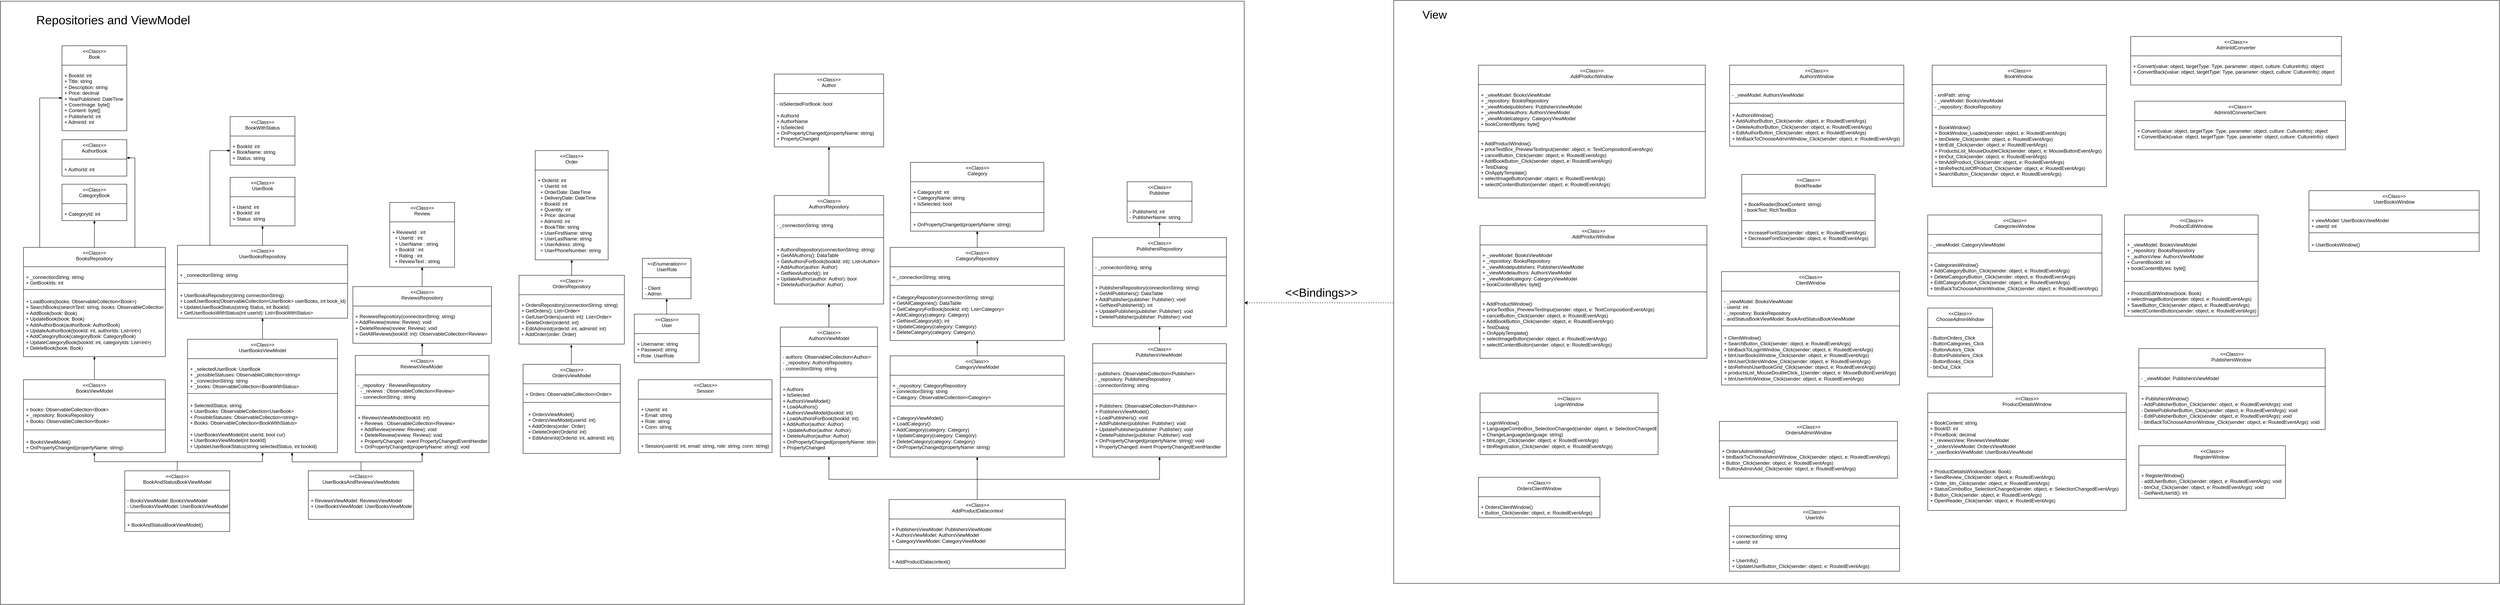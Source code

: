 <mxfile version="22.1.2" type="device">
  <diagram name="Страница — 1" id="X9WvnjXzEnPtWTMCnomZ">
    <mxGraphModel dx="5190" dy="4664" grid="0" gridSize="1" guides="1" tooltips="1" connect="1" arrows="1" fold="1" page="1" pageScale="1" pageWidth="1654" pageHeight="1169" math="0" shadow="0">
      <root>
        <mxCell id="0" />
        <mxCell id="1" parent="0" />
        <mxCell id="uvAbV5_4unUO5M7TxqBl-194" value="" style="rounded=0;whiteSpace=wrap;html=1;" parent="1" vertex="1">
          <mxGeometry x="258" y="-560" width="3070" height="1490" as="geometry" />
        </mxCell>
        <mxCell id="GTQDJiA3KZm_yDzHz55J-2" style="edgeStyle=orthogonalEdgeStyle;rounded=0;orthogonalLoop=1;jettySize=auto;html=1;entryX=1;entryY=0.5;entryDx=0;entryDy=0;dashed=1;" parent="1" source="uvAbV5_4unUO5M7TxqBl-192" target="uvAbV5_4unUO5M7TxqBl-194" edge="1">
          <mxGeometry relative="1" as="geometry">
            <Array as="points">
              <mxPoint x="3606" y="185" />
              <mxPoint x="3606" y="185" />
            </Array>
          </mxGeometry>
        </mxCell>
        <mxCell id="uvAbV5_4unUO5M7TxqBl-192" value="" style="rounded=0;whiteSpace=wrap;html=1;" parent="1" vertex="1">
          <mxGeometry x="3697" y="-562" width="2729" height="1440" as="geometry" />
        </mxCell>
        <mxCell id="uvAbV5_4unUO5M7TxqBl-187" style="edgeStyle=orthogonalEdgeStyle;rounded=0;orthogonalLoop=1;jettySize=auto;html=1;endArrow=diamondThin;endFill=1;" parent="1" source="uvAbV5_4unUO5M7TxqBl-1" target="uvAbV5_4unUO5M7TxqBl-24" edge="1">
          <mxGeometry relative="1" as="geometry">
            <Array as="points">
              <mxPoint x="2669" y="621" />
              <mxPoint x="2303" y="621" />
            </Array>
          </mxGeometry>
        </mxCell>
        <mxCell id="uvAbV5_4unUO5M7TxqBl-188" style="edgeStyle=orthogonalEdgeStyle;rounded=0;orthogonalLoop=1;jettySize=auto;html=1;endArrow=diamondThin;endFill=1;" parent="1" source="uvAbV5_4unUO5M7TxqBl-1" target="uvAbV5_4unUO5M7TxqBl-70" edge="1">
          <mxGeometry relative="1" as="geometry" />
        </mxCell>
        <mxCell id="uvAbV5_4unUO5M7TxqBl-189" style="edgeStyle=orthogonalEdgeStyle;rounded=0;orthogonalLoop=1;jettySize=auto;html=1;endArrow=diamondThin;endFill=1;" parent="1" source="uvAbV5_4unUO5M7TxqBl-1" target="uvAbV5_4unUO5M7TxqBl-113" edge="1">
          <mxGeometry relative="1" as="geometry">
            <Array as="points">
              <mxPoint x="2669" y="621" />
              <mxPoint x="3119" y="621" />
            </Array>
          </mxGeometry>
        </mxCell>
        <mxCell id="uvAbV5_4unUO5M7TxqBl-1" value="&lt;i style=&quot;border-color: var(--border-color); font-weight: 400;&quot;&gt;&amp;lt;&amp;lt;Class&amp;gt;&amp;gt;&lt;br&gt;&lt;span style=&quot;background-color: initial;&quot;&gt;AddProductDatacontext&lt;/span&gt;&lt;br&gt;&lt;/i&gt;" style="swimlane;fontStyle=1;align=center;verticalAlign=top;childLayout=stackLayout;horizontal=1;startSize=48;horizontalStack=0;resizeParent=1;resizeParentMax=0;resizeLast=0;collapsible=1;marginBottom=0;whiteSpace=wrap;html=1;" parent="1" vertex="1">
          <mxGeometry x="2451.5" y="671" width="435" height="170" as="geometry" />
        </mxCell>
        <mxCell id="uvAbV5_4unUO5M7TxqBl-2" value="&lt;pre&gt;&lt;code class=&quot;!whitespace-pre hljs language-plaintext&quot;&gt;&lt;font face=&quot;Helvetica&quot;&gt;+ PublishersViewModel: PublishersViewModel&lt;br&gt;+ AuthorsViewModel: AuthorsViewModel&lt;br&gt;+ CategoryViewModel: CategoryViewModel&lt;/font&gt;&lt;/code&gt;&lt;/pre&gt;" style="text;strokeColor=none;fillColor=none;align=left;verticalAlign=top;spacingLeft=4;spacingRight=4;overflow=hidden;rotatable=0;points=[[0,0.5],[1,0.5]];portConstraint=eastwest;whiteSpace=wrap;html=1;" parent="uvAbV5_4unUO5M7TxqBl-1" vertex="1">
          <mxGeometry y="48" width="435" height="72" as="geometry" />
        </mxCell>
        <mxCell id="uvAbV5_4unUO5M7TxqBl-3" value="" style="line;strokeWidth=1;fillColor=none;align=left;verticalAlign=middle;spacingTop=-1;spacingLeft=3;spacingRight=3;rotatable=0;labelPosition=right;points=[];portConstraint=eastwest;strokeColor=inherit;" parent="uvAbV5_4unUO5M7TxqBl-1" vertex="1">
          <mxGeometry y="120" width="435" height="8" as="geometry" />
        </mxCell>
        <mxCell id="uvAbV5_4unUO5M7TxqBl-4" value="&lt;pre&gt;&lt;code class=&quot;!whitespace-pre hljs language-plaintext&quot;&gt;&lt;font face=&quot;Helvetica&quot;&gt;+ AddProductDatacontext()&lt;/font&gt;&lt;/code&gt;&lt;/pre&gt;" style="text;strokeColor=none;fillColor=none;align=left;verticalAlign=top;spacingLeft=4;spacingRight=4;overflow=hidden;rotatable=0;points=[[0,0.5],[1,0.5]];portConstraint=eastwest;whiteSpace=wrap;html=1;" parent="uvAbV5_4unUO5M7TxqBl-1" vertex="1">
          <mxGeometry y="128" width="435" height="42" as="geometry" />
        </mxCell>
        <mxCell id="uvAbV5_4unUO5M7TxqBl-5" value="&lt;i style=&quot;border-color: var(--border-color); font-weight: 400;&quot;&gt;&amp;lt;&amp;lt;Class&amp;gt;&amp;gt;&lt;br&gt;&lt;span style=&quot;background-color: initial;&quot;&gt;AddProductWindow&lt;/span&gt;&lt;br&gt;&lt;/i&gt;" style="swimlane;fontStyle=1;align=center;verticalAlign=top;childLayout=stackLayout;horizontal=1;startSize=48;horizontalStack=0;resizeParent=1;resizeParentMax=0;resizeLast=0;collapsible=1;marginBottom=0;whiteSpace=wrap;html=1;" parent="1" vertex="1">
          <mxGeometry x="3906" y="-402" width="560" height="328" as="geometry" />
        </mxCell>
        <mxCell id="uvAbV5_4unUO5M7TxqBl-6" value="&lt;pre&gt;&lt;code class=&quot;!whitespace-pre hljs language-plaintext&quot;&gt;&lt;font face=&quot;Helvetica&quot;&gt;+ _viewModel: BooksViewModel&lt;br&gt;+ _repository: BooksRepository&lt;br&gt;+ _viewModelpublishers: PublishersViewModel&lt;br&gt;+ _viewModelauthors: AuthorsViewModel&lt;br&gt;+ _viewModelcategory: CategoryViewModel&lt;br&gt;+ bookContentBytes: byte[]&lt;/font&gt;&lt;/code&gt;&lt;/pre&gt;" style="text;strokeColor=none;fillColor=none;align=left;verticalAlign=top;spacingLeft=4;spacingRight=4;overflow=hidden;rotatable=0;points=[[0,0.5],[1,0.5]];portConstraint=eastwest;whiteSpace=wrap;html=1;" parent="uvAbV5_4unUO5M7TxqBl-5" vertex="1">
          <mxGeometry y="48" width="560" height="112" as="geometry" />
        </mxCell>
        <mxCell id="uvAbV5_4unUO5M7TxqBl-7" value="" style="line;strokeWidth=1;fillColor=none;align=left;verticalAlign=middle;spacingTop=-1;spacingLeft=3;spacingRight=3;rotatable=0;labelPosition=right;points=[];portConstraint=eastwest;strokeColor=inherit;" parent="uvAbV5_4unUO5M7TxqBl-5" vertex="1">
          <mxGeometry y="160" width="560" height="8" as="geometry" />
        </mxCell>
        <mxCell id="uvAbV5_4unUO5M7TxqBl-8" value="&lt;pre&gt;&lt;code class=&quot;!whitespace-pre hljs language-plaintext&quot;&gt;&lt;font face=&quot;Helvetica&quot;&gt;+ AddProductWindow()&lt;br&gt;+ priceTextBox_PreviewTextInput(sender: object, e: TextCompositionEventArgs)&lt;br&gt;+ cancelButton_Click(sender: object, e: RoutedEventArgs)&lt;br&gt;+ AddBookButton_Click(sender: object, e: RoutedEventArgs)&lt;br&gt;+ TestDialog&lt;br&gt;+ OnApplyTemplate()&lt;br&gt;+ selectImageButton(sender: object, e: RoutedEventArgs)&lt;br&gt;+ selectIContentButton(sender: object, e: RoutedEventArgs)&lt;/font&gt;&lt;/code&gt;&lt;/pre&gt;" style="text;strokeColor=none;fillColor=none;align=left;verticalAlign=top;spacingLeft=4;spacingRight=4;overflow=hidden;rotatable=0;points=[[0,0.5],[1,0.5]];portConstraint=eastwest;whiteSpace=wrap;html=1;" parent="uvAbV5_4unUO5M7TxqBl-5" vertex="1">
          <mxGeometry y="168" width="560" height="160" as="geometry" />
        </mxCell>
        <mxCell id="uvAbV5_4unUO5M7TxqBl-9" value="&lt;i style=&quot;border-color: var(--border-color); font-weight: 400;&quot;&gt;&amp;lt;&amp;lt;Class&amp;gt;&amp;gt;&lt;br&gt;&lt;span style=&quot;background-color: initial;&quot;&gt;AddProductWindow&lt;/span&gt;&lt;br&gt;&lt;/i&gt;" style="swimlane;fontStyle=1;align=center;verticalAlign=top;childLayout=stackLayout;horizontal=1;startSize=48;horizontalStack=0;resizeParent=1;resizeParentMax=0;resizeLast=0;collapsible=1;marginBottom=0;whiteSpace=wrap;html=1;" parent="1" vertex="1">
          <mxGeometry x="3910" y="-6" width="560" height="328" as="geometry" />
        </mxCell>
        <mxCell id="uvAbV5_4unUO5M7TxqBl-10" value="&lt;pre&gt;&lt;code class=&quot;!whitespace-pre hljs language-plaintext&quot;&gt;&lt;font face=&quot;Helvetica&quot;&gt;+ _viewModel: BooksViewModel&lt;br&gt;+ _repository: BooksRepository&lt;br&gt;+ _viewModelpublishers: PublishersViewModel&lt;br&gt;+ _viewModelauthors: AuthorsViewModel&lt;br&gt;+ _viewModelcategory: CategoryViewModel&lt;br&gt;+ bookContentBytes: byte[]&lt;/font&gt;&lt;/code&gt;&lt;/pre&gt;" style="text;strokeColor=none;fillColor=none;align=left;verticalAlign=top;spacingLeft=4;spacingRight=4;overflow=hidden;rotatable=0;points=[[0,0.5],[1,0.5]];portConstraint=eastwest;whiteSpace=wrap;html=1;" parent="uvAbV5_4unUO5M7TxqBl-9" vertex="1">
          <mxGeometry y="48" width="560" height="112" as="geometry" />
        </mxCell>
        <mxCell id="uvAbV5_4unUO5M7TxqBl-11" value="" style="line;strokeWidth=1;fillColor=none;align=left;verticalAlign=middle;spacingTop=-1;spacingLeft=3;spacingRight=3;rotatable=0;labelPosition=right;points=[];portConstraint=eastwest;strokeColor=inherit;" parent="uvAbV5_4unUO5M7TxqBl-9" vertex="1">
          <mxGeometry y="160" width="560" height="8" as="geometry" />
        </mxCell>
        <mxCell id="uvAbV5_4unUO5M7TxqBl-12" value="&lt;pre&gt;&lt;code class=&quot;!whitespace-pre hljs language-plaintext&quot;&gt;&lt;font face=&quot;Helvetica&quot;&gt;+ AddProductWindow()&lt;br&gt;+ priceTextBox_PreviewTextInput(sender: object, e: TextCompositionEventArgs)&lt;br&gt;+ cancelButton_Click(sender: object, e: RoutedEventArgs)&lt;br&gt;+ AddBookButton_Click(sender: object, e: RoutedEventArgs)&lt;br&gt;+ TestDialog&lt;br&gt;+ OnApplyTemplate()&lt;br&gt;+ selectImageButton(sender: object, e: RoutedEventArgs)&lt;br&gt;+ selectIContentButton(sender: object, e: RoutedEventArgs)&lt;/font&gt;&lt;/code&gt;&lt;/pre&gt;" style="text;strokeColor=none;fillColor=none;align=left;verticalAlign=top;spacingLeft=4;spacingRight=4;overflow=hidden;rotatable=0;points=[[0,0.5],[1,0.5]];portConstraint=eastwest;whiteSpace=wrap;html=1;" parent="uvAbV5_4unUO5M7TxqBl-9" vertex="1">
          <mxGeometry y="168" width="560" height="160" as="geometry" />
        </mxCell>
        <mxCell id="uvAbV5_4unUO5M7TxqBl-13" value="&lt;i style=&quot;border-color: var(--border-color); font-weight: 400;&quot;&gt;&amp;lt;&amp;lt;Class&amp;gt;&amp;gt;&lt;br&gt;&lt;span style=&quot;font-style: normal; text-align: left; background-color: initial;&quot;&gt;AdminIdConverter&lt;/span&gt;&lt;br&gt;&lt;/i&gt;" style="swimlane;fontStyle=1;align=center;verticalAlign=top;childLayout=stackLayout;horizontal=1;startSize=48;horizontalStack=0;resizeParent=1;resizeParentMax=0;resizeLast=0;collapsible=1;marginBottom=0;whiteSpace=wrap;html=1;" parent="1" vertex="1">
          <mxGeometry x="5516" y="-473" width="520" height="120" as="geometry" />
        </mxCell>
        <mxCell id="uvAbV5_4unUO5M7TxqBl-14" value="&lt;pre&gt;&lt;font face=&quot;Helvetica&quot;&gt;+ Convert(value: object, targetType: Type, parameter: object, culture: CultureInfo): object&lt;br&gt;+ ConvertBack(value: object, targetType: Type, parameter: object, culture: CultureInfo): object&lt;/font&gt;&lt;br&gt;&lt;/pre&gt;&lt;div&gt;&lt;br&gt;&lt;/div&gt;" style="text;strokeColor=none;fillColor=none;align=left;verticalAlign=top;spacingLeft=4;spacingRight=4;overflow=hidden;rotatable=0;points=[[0,0.5],[1,0.5]];portConstraint=eastwest;whiteSpace=wrap;html=1;" parent="uvAbV5_4unUO5M7TxqBl-13" vertex="1">
          <mxGeometry y="48" width="520" height="72" as="geometry" />
        </mxCell>
        <mxCell id="uvAbV5_4unUO5M7TxqBl-17" value="&lt;i style=&quot;border-color: var(--border-color); font-weight: 400;&quot;&gt;&amp;lt;&amp;lt;Class&amp;gt;&amp;gt;&lt;br&gt;&lt;span style=&quot;font-style: normal; text-align: left; background-color: initial;&quot;&gt;AdminIdConverterClient&lt;/span&gt;&lt;br&gt;&lt;/i&gt;" style="swimlane;fontStyle=1;align=center;verticalAlign=top;childLayout=stackLayout;horizontal=1;startSize=48;horizontalStack=0;resizeParent=1;resizeParentMax=0;resizeLast=0;collapsible=1;marginBottom=0;whiteSpace=wrap;html=1;" parent="1" vertex="1">
          <mxGeometry x="5526" y="-313" width="520" height="120" as="geometry" />
        </mxCell>
        <mxCell id="uvAbV5_4unUO5M7TxqBl-18" value="&lt;pre&gt;&lt;font face=&quot;Helvetica&quot;&gt;+ Convert(value: object, targetType: Type, parameter: object, culture: CultureInfo): object&lt;br/&gt;+ ConvertBack(value: object, targetType: Type, parameter: object, culture: CultureInfo): object&lt;/font&gt;&lt;br/&gt;&lt;/pre&gt;&lt;div&gt;&lt;br&gt;&lt;/div&gt;" style="text;strokeColor=none;fillColor=none;align=left;verticalAlign=top;spacingLeft=4;spacingRight=4;overflow=hidden;rotatable=0;points=[[0,0.5],[1,0.5]];portConstraint=eastwest;whiteSpace=wrap;html=1;" parent="uvAbV5_4unUO5M7TxqBl-17" vertex="1">
          <mxGeometry y="48" width="520" height="72" as="geometry" />
        </mxCell>
        <mxCell id="uvAbV5_4unUO5M7TxqBl-19" value="" style="line;strokeWidth=1;fillColor=none;align=left;verticalAlign=middle;spacingTop=-1;spacingLeft=3;spacingRight=3;rotatable=0;labelPosition=right;points=[];portConstraint=eastwest;strokeColor=inherit;" parent="uvAbV5_4unUO5M7TxqBl-17" vertex="1">
          <mxGeometry y="120" width="520" as="geometry" />
        </mxCell>
        <mxCell id="uvAbV5_4unUO5M7TxqBl-166" style="edgeStyle=orthogonalEdgeStyle;rounded=0;orthogonalLoop=1;jettySize=auto;html=1;endArrow=diamondThin;endFill=1;" parent="1" source="uvAbV5_4unUO5M7TxqBl-20" target="uvAbV5_4unUO5M7TxqBl-28" edge="1">
          <mxGeometry relative="1" as="geometry" />
        </mxCell>
        <mxCell id="uvAbV5_4unUO5M7TxqBl-20" value="&lt;i style=&quot;border-color: var(--border-color); font-weight: 400;&quot;&gt;&amp;lt;&amp;lt;Class&amp;gt;&amp;gt;&lt;br&gt;&lt;span style=&quot;font-style: normal; text-align: left; background-color: initial;&quot;&gt;AuthorsRepository&lt;/span&gt;&lt;br&gt;&lt;/i&gt;" style="swimlane;fontStyle=1;align=center;verticalAlign=top;childLayout=stackLayout;horizontal=1;startSize=48;horizontalStack=0;resizeParent=1;resizeParentMax=0;resizeLast=0;collapsible=1;marginBottom=0;whiteSpace=wrap;html=1;" parent="1" vertex="1">
          <mxGeometry x="2168" y="-80" width="270" height="268" as="geometry" />
        </mxCell>
        <mxCell id="uvAbV5_4unUO5M7TxqBl-21" value="&lt;pre&gt;&lt;font face=&quot;Helvetica&quot;&gt;- _connectionString: string&lt;br&gt;&lt;/font&gt;&lt;/pre&gt;&lt;div&gt;&lt;font face=&quot;Helvetica&quot;&gt;&lt;br&gt;&lt;/font&gt;&lt;/div&gt;" style="text;strokeColor=none;fillColor=none;align=left;verticalAlign=top;spacingLeft=4;spacingRight=4;overflow=hidden;rotatable=0;points=[[0,0.5],[1,0.5]];portConstraint=eastwest;whiteSpace=wrap;html=1;" parent="uvAbV5_4unUO5M7TxqBl-20" vertex="1">
          <mxGeometry y="48" width="270" height="52" as="geometry" />
        </mxCell>
        <mxCell id="uvAbV5_4unUO5M7TxqBl-22" value="" style="line;strokeWidth=1;fillColor=none;align=left;verticalAlign=middle;spacingTop=-1;spacingLeft=3;spacingRight=3;rotatable=0;labelPosition=right;points=[];portConstraint=eastwest;strokeColor=inherit;" parent="uvAbV5_4unUO5M7TxqBl-20" vertex="1">
          <mxGeometry y="100" width="270" height="8" as="geometry" />
        </mxCell>
        <mxCell id="uvAbV5_4unUO5M7TxqBl-23" value="&lt;pre&gt;&lt;font face=&quot;Helvetica&quot;&gt;+ AuthorsRepository(connectionString: string)&lt;br/&gt;+ GetAllAuthors(): DataTable&lt;br/&gt;+ GetAuthorsForBook(bookId: int): List&amp;lt;Author&amp;gt;&lt;br/&gt;+ AddAuthor(author: Author)&lt;br/&gt;+ GetNextAuthorId(): int&lt;br/&gt;+ UpdateAuthor(author: Author): bool&lt;br/&gt;+ DeleteAuthor(author: Author)&lt;/font&gt;&lt;br/&gt;&lt;/pre&gt;&lt;div&gt;&lt;br&gt;&lt;/div&gt;" style="text;strokeColor=none;fillColor=none;align=left;verticalAlign=top;spacingLeft=4;spacingRight=4;overflow=hidden;rotatable=0;points=[[0,0.5],[1,0.5]];portConstraint=eastwest;whiteSpace=wrap;html=1;" parent="uvAbV5_4unUO5M7TxqBl-20" vertex="1">
          <mxGeometry y="108" width="270" height="160" as="geometry" />
        </mxCell>
        <mxCell id="uvAbV5_4unUO5M7TxqBl-167" style="edgeStyle=orthogonalEdgeStyle;rounded=0;orthogonalLoop=1;jettySize=auto;html=1;endArrow=diamondThin;endFill=1;" parent="1" source="uvAbV5_4unUO5M7TxqBl-24" target="uvAbV5_4unUO5M7TxqBl-20" edge="1">
          <mxGeometry relative="1" as="geometry" />
        </mxCell>
        <mxCell id="uvAbV5_4unUO5M7TxqBl-24" value="&lt;i style=&quot;border-color: var(--border-color); font-weight: 400;&quot;&gt;&amp;lt;&amp;lt;Class&amp;gt;&amp;gt;&lt;br&gt;&lt;span style=&quot;font-style: normal; text-align: left; background-color: initial;&quot;&gt;AuthorsViewModel&lt;/span&gt;&lt;br&gt;&lt;/i&gt;" style="swimlane;fontStyle=1;align=center;verticalAlign=top;childLayout=stackLayout;horizontal=1;startSize=48;horizontalStack=0;resizeParent=1;resizeParentMax=0;resizeLast=0;collapsible=1;marginBottom=0;whiteSpace=wrap;html=1;" parent="1" vertex="1">
          <mxGeometry x="2183" y="245" width="240" height="320" as="geometry" />
        </mxCell>
        <mxCell id="uvAbV5_4unUO5M7TxqBl-25" value="&lt;pre&gt;&lt;font face=&quot;Helvetica&quot;&gt;- authors: ObservableCollection&amp;lt;Author&amp;gt;&lt;br&gt;- _repository: AuthorsRepository&lt;br&gt;- connectionString: string&lt;/font&gt;&lt;/pre&gt;" style="text;strokeColor=none;fillColor=none;align=left;verticalAlign=top;spacingLeft=4;spacingRight=4;overflow=hidden;rotatable=0;points=[[0,0.5],[1,0.5]];portConstraint=eastwest;whiteSpace=wrap;html=1;" parent="uvAbV5_4unUO5M7TxqBl-24" vertex="1">
          <mxGeometry y="48" width="240" height="72" as="geometry" />
        </mxCell>
        <mxCell id="uvAbV5_4unUO5M7TxqBl-26" value="" style="line;strokeWidth=1;fillColor=none;align=left;verticalAlign=middle;spacingTop=-1;spacingLeft=3;spacingRight=3;rotatable=0;labelPosition=right;points=[];portConstraint=eastwest;strokeColor=inherit;" parent="uvAbV5_4unUO5M7TxqBl-24" vertex="1">
          <mxGeometry y="120" width="240" height="8" as="geometry" />
        </mxCell>
        <mxCell id="uvAbV5_4unUO5M7TxqBl-27" value="&lt;pre&gt;&lt;font face=&quot;Helvetica&quot;&gt;+ Authors&lt;br&gt;+ IsSelected&lt;br&gt;+ AuthorsViewModel()&lt;br&gt;+ LoadAuthors()&lt;br&gt;+ AuthorsViewModel(bookId: int)&lt;br&gt;+ LoadAuthorsForBook(bookId: int)&lt;br&gt;+ AddAuthor(author: Author)&lt;br&gt;+ UpdateAuthor(author: Author)&lt;br&gt;+ DeleteAuthor(author: Author)&lt;br&gt;+ OnPropertyChanged(propertyName: string)&lt;br&gt;+ PropertyChanged&lt;br&gt;&lt;br&gt;&lt;/font&gt;&lt;/pre&gt;" style="text;strokeColor=none;fillColor=none;align=left;verticalAlign=top;spacingLeft=4;spacingRight=4;overflow=hidden;rotatable=0;points=[[0,0.5],[1,0.5]];portConstraint=eastwest;whiteSpace=wrap;html=1;" parent="uvAbV5_4unUO5M7TxqBl-24" vertex="1">
          <mxGeometry y="128" width="240" height="192" as="geometry" />
        </mxCell>
        <mxCell id="uvAbV5_4unUO5M7TxqBl-28" value="&lt;i style=&quot;border-color: var(--border-color); font-weight: 400;&quot;&gt;&amp;lt;&amp;lt;Class&amp;gt;&amp;gt;&lt;br&gt;&lt;span style=&quot;font-style: normal; text-align: left; background-color: initial;&quot;&gt;Author&lt;/span&gt;&lt;br&gt;&lt;/i&gt;" style="swimlane;fontStyle=1;align=center;verticalAlign=top;childLayout=stackLayout;horizontal=1;startSize=48;horizontalStack=0;resizeParent=1;resizeParentMax=0;resizeLast=0;collapsible=1;marginBottom=0;whiteSpace=wrap;html=1;" parent="1" vertex="1">
          <mxGeometry x="2168" y="-380" width="270" height="180" as="geometry" />
        </mxCell>
        <mxCell id="uvAbV5_4unUO5M7TxqBl-29" value="&lt;pre&gt;&lt;font face=&quot;Helvetica&quot;&gt;- isSelectedForBook: bool&lt;br&gt;&lt;br&gt;+ AuthorId&lt;br&gt;+ AuthorName&lt;br&gt;+ IsSelected&lt;br&gt;+ OnPropertyChanged(propertyName: string)&lt;br&gt;+ PropertyChanged&lt;/font&gt;&lt;/pre&gt;" style="text;strokeColor=none;fillColor=none;align=left;verticalAlign=top;spacingLeft=4;spacingRight=4;overflow=hidden;rotatable=0;points=[[0,0.5],[1,0.5]];portConstraint=eastwest;whiteSpace=wrap;html=1;" parent="uvAbV5_4unUO5M7TxqBl-28" vertex="1">
          <mxGeometry y="48" width="270" height="132" as="geometry" />
        </mxCell>
        <mxCell id="uvAbV5_4unUO5M7TxqBl-32" value="&lt;i style=&quot;border-color: var(--border-color); font-weight: 400;&quot;&gt;&amp;lt;&amp;lt;Class&amp;gt;&amp;gt;&lt;br&gt;&lt;span style=&quot;font-style: normal; text-align: left; background-color: initial;&quot;&gt;AuthorsWindow&lt;/span&gt;&lt;br&gt;&lt;/i&gt;" style="swimlane;fontStyle=1;align=center;verticalAlign=top;childLayout=stackLayout;horizontal=1;startSize=48;horizontalStack=0;resizeParent=1;resizeParentMax=0;resizeLast=0;collapsible=1;marginBottom=0;whiteSpace=wrap;html=1;" parent="1" vertex="1">
          <mxGeometry x="4526" y="-402" width="430" height="200" as="geometry" />
        </mxCell>
        <mxCell id="uvAbV5_4unUO5M7TxqBl-33" value="&lt;pre&gt;&lt;font face=&quot;Helvetica&quot;&gt;- _viewModel: AuthorsViewModel&lt;/font&gt;&lt;/pre&gt;" style="text;strokeColor=none;fillColor=none;align=left;verticalAlign=top;spacingLeft=4;spacingRight=4;overflow=hidden;rotatable=0;points=[[0,0.5],[1,0.5]];portConstraint=eastwest;whiteSpace=wrap;html=1;" parent="uvAbV5_4unUO5M7TxqBl-32" vertex="1">
          <mxGeometry y="48" width="430" height="42" as="geometry" />
        </mxCell>
        <mxCell id="uvAbV5_4unUO5M7TxqBl-34" value="" style="line;strokeWidth=1;fillColor=none;align=left;verticalAlign=middle;spacingTop=-1;spacingLeft=3;spacingRight=3;rotatable=0;labelPosition=right;points=[];portConstraint=eastwest;strokeColor=inherit;" parent="uvAbV5_4unUO5M7TxqBl-32" vertex="1">
          <mxGeometry y="90" width="430" height="8" as="geometry" />
        </mxCell>
        <mxCell id="uvAbV5_4unUO5M7TxqBl-35" value="&lt;pre&gt;&lt;font face=&quot;Helvetica&quot;&gt;+ AuthorsWindow()&lt;br&gt;+ AddAuthorButton_Click(sender: object, e: RoutedEventArgs)&lt;br&gt;+ DeleteAuthorButton_Click(sender: object, e: RoutedEventArgs)&lt;br&gt;+ EditAuthorButton_Click(sender: object, e: RoutedEventArgs)&lt;br&gt;+ btnBackToChooseAdminWindow_Click(sender: object, e: RoutedEventArgs)&lt;br&gt;&lt;/font&gt;&lt;/pre&gt;&lt;div&gt;&lt;font face=&quot;Helvetica&quot;&gt;&lt;br&gt;&lt;/font&gt;&lt;/div&gt;" style="text;strokeColor=none;fillColor=none;align=left;verticalAlign=top;spacingLeft=4;spacingRight=4;overflow=hidden;rotatable=0;points=[[0,0.5],[1,0.5]];portConstraint=eastwest;whiteSpace=wrap;html=1;" parent="uvAbV5_4unUO5M7TxqBl-32" vertex="1">
          <mxGeometry y="98" width="430" height="102" as="geometry" />
        </mxCell>
        <mxCell id="uvAbV5_4unUO5M7TxqBl-185" style="edgeStyle=orthogonalEdgeStyle;rounded=0;orthogonalLoop=1;jettySize=auto;html=1;endArrow=diamondThin;endFill=1;" parent="1" source="uvAbV5_4unUO5M7TxqBl-36" target="uvAbV5_4unUO5M7TxqBl-48" edge="1">
          <mxGeometry relative="1" as="geometry" />
        </mxCell>
        <mxCell id="uvAbV5_4unUO5M7TxqBl-186" style="edgeStyle=orthogonalEdgeStyle;rounded=0;orthogonalLoop=1;jettySize=auto;html=1;endArrow=diamondThin;endFill=1;" parent="1" source="uvAbV5_4unUO5M7TxqBl-36" target="uvAbV5_4unUO5M7TxqBl-149" edge="1">
          <mxGeometry relative="1" as="geometry" />
        </mxCell>
        <mxCell id="uvAbV5_4unUO5M7TxqBl-36" value="&lt;i style=&quot;border-color: var(--border-color); font-weight: 400;&quot;&gt;&amp;lt;&amp;lt;Class&amp;gt;&amp;gt;&lt;br&gt;&lt;span style=&quot;font-style: normal; text-align: left; background-color: initial;&quot;&gt;BookAndStatusBookViewModel&lt;/span&gt;&lt;br&gt;&lt;/i&gt;" style="swimlane;fontStyle=1;align=center;verticalAlign=top;childLayout=stackLayout;horizontal=1;startSize=48;horizontalStack=0;resizeParent=1;resizeParentMax=0;resizeLast=0;collapsible=1;marginBottom=0;whiteSpace=wrap;html=1;" parent="1" vertex="1">
          <mxGeometry x="565" y="600" width="259" height="150" as="geometry" />
        </mxCell>
        <mxCell id="uvAbV5_4unUO5M7TxqBl-37" value="&lt;pre&gt;&lt;font face=&quot;Helvetica&quot;&gt;- BooksViewModel: BooksViewModel&lt;br&gt;- UserBooksViewModel: UserBooksViewModel&lt;/font&gt;&lt;/pre&gt;" style="text;strokeColor=none;fillColor=none;align=left;verticalAlign=top;spacingLeft=4;spacingRight=4;overflow=hidden;rotatable=0;points=[[0,0.5],[1,0.5]];portConstraint=eastwest;whiteSpace=wrap;html=1;" parent="uvAbV5_4unUO5M7TxqBl-36" vertex="1">
          <mxGeometry y="48" width="259" height="52" as="geometry" />
        </mxCell>
        <mxCell id="uvAbV5_4unUO5M7TxqBl-38" value="" style="line;strokeWidth=1;fillColor=none;align=left;verticalAlign=middle;spacingTop=-1;spacingLeft=3;spacingRight=3;rotatable=0;labelPosition=right;points=[];portConstraint=eastwest;strokeColor=inherit;" parent="uvAbV5_4unUO5M7TxqBl-36" vertex="1">
          <mxGeometry y="100" width="259" height="8" as="geometry" />
        </mxCell>
        <mxCell id="uvAbV5_4unUO5M7TxqBl-39" value="&lt;pre&gt;&lt;font face=&quot;Helvetica&quot;&gt;+ BookAndStatusBookViewModel()&lt;/font&gt;&lt;/pre&gt;" style="text;strokeColor=none;fillColor=none;align=left;verticalAlign=top;spacingLeft=4;spacingRight=4;overflow=hidden;rotatable=0;points=[[0,0.5],[1,0.5]];portConstraint=eastwest;whiteSpace=wrap;html=1;" parent="uvAbV5_4unUO5M7TxqBl-36" vertex="1">
          <mxGeometry y="108" width="259" height="42" as="geometry" />
        </mxCell>
        <mxCell id="uvAbV5_4unUO5M7TxqBl-40" value="&lt;i style=&quot;border-color: var(--border-color); font-weight: 400;&quot;&gt;&amp;lt;&amp;lt;Class&amp;gt;&amp;gt;&lt;br&gt;&lt;span style=&quot;font-style: normal; text-align: left; background-color: initial;&quot;&gt;BookReader&lt;/span&gt;&lt;br&gt;&lt;/i&gt;" style="swimlane;fontStyle=1;align=center;verticalAlign=top;childLayout=stackLayout;horizontal=1;startSize=48;horizontalStack=0;resizeParent=1;resizeParentMax=0;resizeLast=0;collapsible=1;marginBottom=0;whiteSpace=wrap;html=1;" parent="1" vertex="1">
          <mxGeometry x="4556" y="-132" width="329" height="180" as="geometry" />
        </mxCell>
        <mxCell id="uvAbV5_4unUO5M7TxqBl-41" value="&lt;pre&gt;&lt;font face=&quot;Helvetica&quot;&gt;+ BookReader(BookContent: string)&lt;br&gt;- bookText: RichTextBox&lt;br&gt;&lt;/font&gt;&lt;br&gt;&lt;/pre&gt;&lt;div&gt;&lt;br&gt;&lt;/div&gt;" style="text;strokeColor=none;fillColor=none;align=left;verticalAlign=top;spacingLeft=4;spacingRight=4;overflow=hidden;rotatable=0;points=[[0,0.5],[1,0.5]];portConstraint=eastwest;whiteSpace=wrap;html=1;" parent="uvAbV5_4unUO5M7TxqBl-40" vertex="1">
          <mxGeometry y="48" width="329" height="62" as="geometry" />
        </mxCell>
        <mxCell id="uvAbV5_4unUO5M7TxqBl-42" value="" style="line;strokeWidth=1;fillColor=none;align=left;verticalAlign=middle;spacingTop=-1;spacingLeft=3;spacingRight=3;rotatable=0;labelPosition=right;points=[];portConstraint=eastwest;strokeColor=inherit;" parent="uvAbV5_4unUO5M7TxqBl-40" vertex="1">
          <mxGeometry y="110" width="329" height="8" as="geometry" />
        </mxCell>
        <mxCell id="uvAbV5_4unUO5M7TxqBl-43" value="&lt;pre&gt;&lt;font face=&quot;Helvetica&quot;&gt;+ IncreaseFontSize(sender: object, e: RoutedEventArgs)&lt;br&gt;+ DecreaseFontSize(sender: object, e: RoutedEventArgs)&lt;/font&gt;&lt;/pre&gt;" style="text;strokeColor=none;fillColor=none;align=left;verticalAlign=top;spacingLeft=4;spacingRight=4;overflow=hidden;rotatable=0;points=[[0,0.5],[1,0.5]];portConstraint=eastwest;whiteSpace=wrap;html=1;" parent="uvAbV5_4unUO5M7TxqBl-40" vertex="1">
          <mxGeometry y="118" width="329" height="62" as="geometry" />
        </mxCell>
        <mxCell id="uvAbV5_4unUO5M7TxqBl-168" style="edgeStyle=orthogonalEdgeStyle;rounded=0;orthogonalLoop=1;jettySize=auto;html=1;endArrow=diamondThin;endFill=1;" parent="1" source="uvAbV5_4unUO5M7TxqBl-44" target="uvAbV5_4unUO5M7TxqBl-56" edge="1">
          <mxGeometry relative="1" as="geometry" />
        </mxCell>
        <mxCell id="uvAbV5_4unUO5M7TxqBl-169" style="edgeStyle=orthogonalEdgeStyle;rounded=0;orthogonalLoop=1;jettySize=auto;html=1;entryX=1;entryY=0.5;entryDx=0;entryDy=0;endArrow=diamondThin;endFill=1;" parent="1" source="uvAbV5_4unUO5M7TxqBl-44" target="uvAbV5_4unUO5M7TxqBl-54" edge="1">
          <mxGeometry relative="1" as="geometry">
            <Array as="points">
              <mxPoint x="590" y="-173" />
            </Array>
          </mxGeometry>
        </mxCell>
        <mxCell id="uvAbV5_4unUO5M7TxqBl-171" style="edgeStyle=orthogonalEdgeStyle;rounded=0;orthogonalLoop=1;jettySize=auto;html=1;entryX=0;entryY=0.5;entryDx=0;entryDy=0;endArrow=diamondThin;endFill=1;" parent="1" source="uvAbV5_4unUO5M7TxqBl-44" target="uvAbV5_4unUO5M7TxqBl-53" edge="1">
          <mxGeometry relative="1" as="geometry">
            <Array as="points">
              <mxPoint x="355" y="-321" />
            </Array>
          </mxGeometry>
        </mxCell>
        <mxCell id="uvAbV5_4unUO5M7TxqBl-44" value="&lt;i style=&quot;border-color: var(--border-color); font-weight: 400;&quot;&gt;&amp;lt;&amp;lt;Class&amp;gt;&amp;gt;&lt;br&gt;&lt;span style=&quot;font-style: normal; text-align: left; background-color: initial;&quot;&gt;BooksRepository&lt;/span&gt;&lt;br&gt;&lt;/i&gt;" style="swimlane;fontStyle=1;align=center;verticalAlign=top;childLayout=stackLayout;horizontal=1;startSize=48;horizontalStack=0;resizeParent=1;resizeParentMax=0;resizeLast=0;collapsible=1;marginBottom=0;whiteSpace=wrap;html=1;" parent="1" vertex="1">
          <mxGeometry x="315" y="48" width="350" height="270" as="geometry" />
        </mxCell>
        <mxCell id="uvAbV5_4unUO5M7TxqBl-45" value="&lt;pre&gt;&lt;font face=&quot;Helvetica&quot;&gt;+ _connectionString: string&lt;br&gt;+ GetBookIds: int&lt;br&gt;&lt;/font&gt;&lt;/pre&gt;" style="text;strokeColor=none;fillColor=none;align=left;verticalAlign=top;spacingLeft=4;spacingRight=4;overflow=hidden;rotatable=0;points=[[0,0.5],[1,0.5]];portConstraint=eastwest;whiteSpace=wrap;html=1;" parent="uvAbV5_4unUO5M7TxqBl-44" vertex="1">
          <mxGeometry y="48" width="350" height="52" as="geometry" />
        </mxCell>
        <mxCell id="uvAbV5_4unUO5M7TxqBl-46" value="" style="line;strokeWidth=1;fillColor=none;align=left;verticalAlign=middle;spacingTop=-1;spacingLeft=3;spacingRight=3;rotatable=0;labelPosition=right;points=[];portConstraint=eastwest;strokeColor=inherit;" parent="uvAbV5_4unUO5M7TxqBl-44" vertex="1">
          <mxGeometry y="100" width="350" height="8" as="geometry" />
        </mxCell>
        <mxCell id="uvAbV5_4unUO5M7TxqBl-47" value="&lt;pre&gt;&lt;font face=&quot;Helvetica&quot;&gt;+ LoadBooks(books: ObservableCollection&amp;lt;Book&amp;gt;)&lt;br&gt;+ SearchBooks(searchText: string, books: ObservableCollection&amp;lt;Book&amp;gt;)&lt;br&gt;+ AddBook(book: Book)&lt;br&gt;+ UpdateBook(book: Book)&lt;br&gt;+ AddAuthorBook(authorBook: AuthorBook)&lt;br&gt;+ UpdateAuthorBook(bookId: int, authorIds: List&amp;lt;int&amp;gt;)&lt;br&gt;+ AddCategoryBook(categoryBook: CategoryBook)&lt;br&gt;+ UpdateCategoryBook(bookId: int, categoryIds: List&amp;lt;int&amp;gt;)&lt;br&gt;+ DeleteBook(book: Book)&lt;br&gt;&lt;/font&gt;&lt;/pre&gt;&lt;div&gt;&lt;font face=&quot;Helvetica&quot;&gt;&lt;br&gt;&lt;/font&gt;&lt;/div&gt;" style="text;strokeColor=none;fillColor=none;align=left;verticalAlign=top;spacingLeft=4;spacingRight=4;overflow=hidden;rotatable=0;points=[[0,0.5],[1,0.5]];portConstraint=eastwest;whiteSpace=wrap;html=1;" parent="uvAbV5_4unUO5M7TxqBl-44" vertex="1">
          <mxGeometry y="108" width="350" height="162" as="geometry" />
        </mxCell>
        <mxCell id="uvAbV5_4unUO5M7TxqBl-173" style="edgeStyle=orthogonalEdgeStyle;rounded=0;orthogonalLoop=1;jettySize=auto;html=1;endArrow=diamondThin;endFill=1;" parent="1" source="uvAbV5_4unUO5M7TxqBl-48" target="uvAbV5_4unUO5M7TxqBl-44" edge="1">
          <mxGeometry relative="1" as="geometry" />
        </mxCell>
        <mxCell id="uvAbV5_4unUO5M7TxqBl-48" value="&lt;i style=&quot;border-color: var(--border-color); font-weight: 400;&quot;&gt;&amp;lt;&amp;lt;Class&amp;gt;&amp;gt;&lt;br&gt;&lt;span style=&quot;font-style: normal; text-align: left; background-color: initial;&quot;&gt;BooksViewModel&lt;/span&gt;&lt;br&gt;&lt;/i&gt;" style="swimlane;fontStyle=1;align=center;verticalAlign=top;childLayout=stackLayout;horizontal=1;startSize=48;horizontalStack=0;resizeParent=1;resizeParentMax=0;resizeLast=0;collapsible=1;marginBottom=0;whiteSpace=wrap;html=1;" parent="1" vertex="1">
          <mxGeometry x="315" y="375" width="350" height="180" as="geometry" />
        </mxCell>
        <mxCell id="uvAbV5_4unUO5M7TxqBl-49" value="&lt;pre&gt;&lt;font face=&quot;Helvetica&quot;&gt;+ books: ObservableCollection&amp;lt;Book&amp;gt;&lt;br&gt;+ _repository: BooksRepository&lt;br&gt;+ Books: ObservableCollection&amp;lt;Book&amp;gt;&lt;/font&gt;&lt;/pre&gt;" style="text;strokeColor=none;fillColor=none;align=left;verticalAlign=top;spacingLeft=4;spacingRight=4;overflow=hidden;rotatable=0;points=[[0,0.5],[1,0.5]];portConstraint=eastwest;whiteSpace=wrap;html=1;" parent="uvAbV5_4unUO5M7TxqBl-48" vertex="1">
          <mxGeometry y="48" width="350" height="72" as="geometry" />
        </mxCell>
        <mxCell id="uvAbV5_4unUO5M7TxqBl-50" value="" style="line;strokeWidth=1;fillColor=none;align=left;verticalAlign=middle;spacingTop=-1;spacingLeft=3;spacingRight=3;rotatable=0;labelPosition=right;points=[];portConstraint=eastwest;strokeColor=inherit;" parent="uvAbV5_4unUO5M7TxqBl-48" vertex="1">
          <mxGeometry y="120" width="350" height="8" as="geometry" />
        </mxCell>
        <mxCell id="uvAbV5_4unUO5M7TxqBl-51" value="&lt;pre&gt;&lt;font face=&quot;Helvetica&quot;&gt;+ BooksViewModel()&lt;br&gt;+ OnPropertyChanged(propertyName: string)&lt;br&gt;&lt;/font&gt;&lt;/pre&gt;" style="text;strokeColor=none;fillColor=none;align=left;verticalAlign=top;spacingLeft=4;spacingRight=4;overflow=hidden;rotatable=0;points=[[0,0.5],[1,0.5]];portConstraint=eastwest;whiteSpace=wrap;html=1;" parent="uvAbV5_4unUO5M7TxqBl-48" vertex="1">
          <mxGeometry y="128" width="350" height="52" as="geometry" />
        </mxCell>
        <mxCell id="uvAbV5_4unUO5M7TxqBl-52" value="&lt;i style=&quot;border-color: var(--border-color); font-weight: 400;&quot;&gt;&amp;lt;&amp;lt;Class&amp;gt;&amp;gt;&lt;br&gt;&lt;span style=&quot;font-style: normal; text-align: left; background-color: initial;&quot;&gt;Book&lt;/span&gt;&lt;br&gt;&lt;/i&gt;" style="swimlane;fontStyle=1;align=center;verticalAlign=top;childLayout=stackLayout;horizontal=1;startSize=48;horizontalStack=0;resizeParent=1;resizeParentMax=0;resizeLast=0;collapsible=1;marginBottom=0;whiteSpace=wrap;html=1;" parent="1" vertex="1">
          <mxGeometry x="410" y="-450" width="160" height="210" as="geometry" />
        </mxCell>
        <mxCell id="uvAbV5_4unUO5M7TxqBl-53" value="&lt;pre&gt;&lt;font face=&quot;Helvetica&quot;&gt;+ BookId: int&lt;br&gt;+ Title: string&lt;br&gt;+ Description: string&lt;br&gt;+ Price: decimal&lt;br&gt;+ YearPublished: DateTime&lt;br&gt;+ CoverImage: byte[]&lt;br&gt;+ Content: byte[]&lt;br&gt;+ PublisherId: int&lt;br&gt;+ AdminId: int&lt;br&gt;&lt;/font&gt;&lt;/pre&gt;" style="text;strokeColor=none;fillColor=none;align=left;verticalAlign=top;spacingLeft=4;spacingRight=4;overflow=hidden;rotatable=0;points=[[0,0.5],[1,0.5]];portConstraint=eastwest;whiteSpace=wrap;html=1;" parent="uvAbV5_4unUO5M7TxqBl-52" vertex="1">
          <mxGeometry y="48" width="160" height="162" as="geometry" />
        </mxCell>
        <mxCell id="uvAbV5_4unUO5M7TxqBl-54" value="&lt;i style=&quot;border-color: var(--border-color); font-weight: 400;&quot;&gt;&amp;lt;&amp;lt;Class&amp;gt;&amp;gt;&lt;br&gt;&lt;span style=&quot;font-style: normal; text-align: left; background-color: initial;&quot;&gt;AuthorBook&lt;/span&gt;&lt;br&gt;&lt;/i&gt;" style="swimlane;fontStyle=1;align=center;verticalAlign=top;childLayout=stackLayout;horizontal=1;startSize=48;horizontalStack=0;resizeParent=1;resizeParentMax=0;resizeLast=0;collapsible=1;marginBottom=0;whiteSpace=wrap;html=1;" parent="1" vertex="1">
          <mxGeometry x="410" y="-218" width="160" height="90" as="geometry" />
        </mxCell>
        <mxCell id="uvAbV5_4unUO5M7TxqBl-55" value="&lt;pre&gt;&lt;font face=&quot;Helvetica&quot;&gt;+ AuthorId: int&lt;/font&gt;&lt;/pre&gt;" style="text;strokeColor=none;fillColor=none;align=left;verticalAlign=top;spacingLeft=4;spacingRight=4;overflow=hidden;rotatable=0;points=[[0,0.5],[1,0.5]];portConstraint=eastwest;whiteSpace=wrap;html=1;" parent="uvAbV5_4unUO5M7TxqBl-54" vertex="1">
          <mxGeometry y="48" width="160" height="42" as="geometry" />
        </mxCell>
        <mxCell id="uvAbV5_4unUO5M7TxqBl-56" value="&lt;i style=&quot;border-color: var(--border-color); font-weight: 400;&quot;&gt;&amp;lt;&amp;lt;Class&amp;gt;&amp;gt;&lt;br&gt;&lt;span style=&quot;font-style: normal; text-align: left; background-color: initial;&quot;&gt;CategoryBook&lt;/span&gt;&lt;br&gt;&lt;/i&gt;" style="swimlane;fontStyle=1;align=center;verticalAlign=top;childLayout=stackLayout;horizontal=1;startSize=48;horizontalStack=0;resizeParent=1;resizeParentMax=0;resizeLast=0;collapsible=1;marginBottom=0;whiteSpace=wrap;html=1;" parent="1" vertex="1">
          <mxGeometry x="410" y="-108" width="160" height="90" as="geometry" />
        </mxCell>
        <mxCell id="uvAbV5_4unUO5M7TxqBl-57" value="&lt;pre&gt;&lt;font face=&quot;Helvetica&quot;&gt;+ CategoryId: int&lt;/font&gt;&lt;/pre&gt;" style="text;strokeColor=none;fillColor=none;align=left;verticalAlign=top;spacingLeft=4;spacingRight=4;overflow=hidden;rotatable=0;points=[[0,0.5],[1,0.5]];portConstraint=eastwest;whiteSpace=wrap;html=1;" parent="uvAbV5_4unUO5M7TxqBl-56" vertex="1">
          <mxGeometry y="48" width="160" height="42" as="geometry" />
        </mxCell>
        <mxCell id="uvAbV5_4unUO5M7TxqBl-58" value="&lt;i style=&quot;border-color: var(--border-color); font-weight: 400;&quot;&gt;&amp;lt;&amp;lt;Class&amp;gt;&amp;gt;&lt;br&gt;&lt;span style=&quot;font-style: normal; text-align: left; background-color: initial;&quot;&gt;BookWindow&amp;nbsp;&lt;/span&gt;&lt;br&gt;&lt;/i&gt;" style="swimlane;fontStyle=1;align=center;verticalAlign=top;childLayout=stackLayout;horizontal=1;startSize=48;horizontalStack=0;resizeParent=1;resizeParentMax=0;resizeLast=0;collapsible=1;marginBottom=0;whiteSpace=wrap;html=1;" parent="1" vertex="1">
          <mxGeometry x="5026" y="-402" width="430" height="300" as="geometry" />
        </mxCell>
        <mxCell id="uvAbV5_4unUO5M7TxqBl-59" value="&lt;pre&gt;&lt;font face=&quot;Helvetica&quot;&gt;- xmlPath: string&lt;br&gt;- _viewModel: BooksViewModel&lt;br&gt;- _repository: BooksRepository&lt;br&gt;&lt;/font&gt;&lt;/pre&gt;" style="text;strokeColor=none;fillColor=none;align=left;verticalAlign=top;spacingLeft=4;spacingRight=4;overflow=hidden;rotatable=0;points=[[0,0.5],[1,0.5]];portConstraint=eastwest;whiteSpace=wrap;html=1;" parent="uvAbV5_4unUO5M7TxqBl-58" vertex="1">
          <mxGeometry y="48" width="430" height="72" as="geometry" />
        </mxCell>
        <mxCell id="uvAbV5_4unUO5M7TxqBl-60" value="" style="line;strokeWidth=1;fillColor=none;align=left;verticalAlign=middle;spacingTop=-1;spacingLeft=3;spacingRight=3;rotatable=0;labelPosition=right;points=[];portConstraint=eastwest;strokeColor=inherit;" parent="uvAbV5_4unUO5M7TxqBl-58" vertex="1">
          <mxGeometry y="120" width="430" height="8" as="geometry" />
        </mxCell>
        <mxCell id="uvAbV5_4unUO5M7TxqBl-61" value="&lt;pre&gt;&lt;font face=&quot;Helvetica&quot;&gt;+ BookWindow()&lt;br&gt;+ BookWindow_Loaded(sender: object, e: RoutedEventArgs)&lt;br&gt;+ btnDelete_Click(sender: object, e: RoutedEventArgs)&lt;br&gt;+ btnEdit_Click(sender: object, e: RoutedEventArgs)&lt;br&gt;+ ProductsList_MouseDoubleClick(sender: object, e: MouseButtonEventArgs)&lt;br&gt;+ btnOut_Click(sender: object, e: RoutedEventArgs)&lt;br&gt;+ btnAddProduct_Click(sender: object, e: RoutedEventArgs)&lt;br&gt;+ btnRefrechListOfProduct_Click(sender: object, e: RoutedEventArgs)&lt;br&gt;+ SearchButton_Click(sender: object, e: RoutedEventArgs)&lt;/font&gt;&lt;/pre&gt;" style="text;strokeColor=none;fillColor=none;align=left;verticalAlign=top;spacingLeft=4;spacingRight=4;overflow=hidden;rotatable=0;points=[[0,0.5],[1,0.5]];portConstraint=eastwest;whiteSpace=wrap;html=1;" parent="uvAbV5_4unUO5M7TxqBl-58" vertex="1">
          <mxGeometry y="128" width="430" height="172" as="geometry" />
        </mxCell>
        <mxCell id="uvAbV5_4unUO5M7TxqBl-62" value="&lt;i style=&quot;border-color: var(--border-color); font-weight: 400;&quot;&gt;&amp;lt;&amp;lt;Class&amp;gt;&amp;gt;&lt;br&gt;&lt;span style=&quot;font-style: normal; text-align: left; background-color: initial;&quot;&gt;CategoriesWindow&lt;/span&gt;&lt;br&gt;&lt;/i&gt;" style="swimlane;fontStyle=1;align=center;verticalAlign=top;childLayout=stackLayout;horizontal=1;startSize=48;horizontalStack=0;resizeParent=1;resizeParentMax=0;resizeLast=0;collapsible=1;marginBottom=0;whiteSpace=wrap;html=1;" parent="1" vertex="1">
          <mxGeometry x="5015" y="-32" width="430" height="200" as="geometry" />
        </mxCell>
        <mxCell id="uvAbV5_4unUO5M7TxqBl-63" value="&lt;pre&gt;&lt;font face=&quot;Helvetica&quot;&gt;- _viewModel: CategoryViewModel&lt;br&gt;&lt;/font&gt;&lt;/pre&gt;" style="text;strokeColor=none;fillColor=none;align=left;verticalAlign=top;spacingLeft=4;spacingRight=4;overflow=hidden;rotatable=0;points=[[0,0.5],[1,0.5]];portConstraint=eastwest;whiteSpace=wrap;html=1;" parent="uvAbV5_4unUO5M7TxqBl-62" vertex="1">
          <mxGeometry y="48" width="430" height="42" as="geometry" />
        </mxCell>
        <mxCell id="uvAbV5_4unUO5M7TxqBl-64" value="" style="line;strokeWidth=1;fillColor=none;align=left;verticalAlign=middle;spacingTop=-1;spacingLeft=3;spacingRight=3;rotatable=0;labelPosition=right;points=[];portConstraint=eastwest;strokeColor=inherit;" parent="uvAbV5_4unUO5M7TxqBl-62" vertex="1">
          <mxGeometry y="90" width="430" height="8" as="geometry" />
        </mxCell>
        <mxCell id="uvAbV5_4unUO5M7TxqBl-65" value="&lt;pre&gt;&lt;font face=&quot;Helvetica&quot;&gt;+ CategoriesWindow()&lt;br&gt;+ AddCategoryButton_Click(sender: object, e: RoutedEventArgs)&lt;br&gt;+ DeleteCategoryButton_Click(sender: object, e: RoutedEventArgs)&lt;br&gt;+ EditCategoryButton_Click(sender: object, e: RoutedEventArgs)&lt;br&gt;+ btnBackToChooseAdminWindow_Click(sender: object, e: RoutedEventArgs)&lt;/font&gt;&lt;/pre&gt;" style="text;strokeColor=none;fillColor=none;align=left;verticalAlign=top;spacingLeft=4;spacingRight=4;overflow=hidden;rotatable=0;points=[[0,0.5],[1,0.5]];portConstraint=eastwest;whiteSpace=wrap;html=1;" parent="uvAbV5_4unUO5M7TxqBl-62" vertex="1">
          <mxGeometry y="98" width="430" height="102" as="geometry" />
        </mxCell>
        <mxCell id="uvAbV5_4unUO5M7TxqBl-172" style="edgeStyle=orthogonalEdgeStyle;rounded=0;orthogonalLoop=1;jettySize=auto;html=1;endArrow=diamondThin;endFill=1;" parent="1" source="uvAbV5_4unUO5M7TxqBl-66" target="uvAbV5_4unUO5M7TxqBl-74" edge="1">
          <mxGeometry relative="1" as="geometry" />
        </mxCell>
        <mxCell id="uvAbV5_4unUO5M7TxqBl-66" value="&lt;i style=&quot;border-color: var(--border-color); font-weight: 400;&quot;&gt;&amp;lt;&amp;lt;Class&amp;gt;&amp;gt;&lt;br&gt;&lt;span style=&quot;font-style: normal; text-align: left; background-color: initial;&quot;&gt;CategoryRepository&lt;/span&gt;&lt;br&gt;&lt;/i&gt;" style="swimlane;fontStyle=1;align=center;verticalAlign=top;childLayout=stackLayout;horizontal=1;startSize=48;horizontalStack=0;resizeParent=1;resizeParentMax=0;resizeLast=0;collapsible=1;marginBottom=0;whiteSpace=wrap;html=1;" parent="1" vertex="1">
          <mxGeometry x="2454" y="48" width="430" height="230" as="geometry" />
        </mxCell>
        <mxCell id="uvAbV5_4unUO5M7TxqBl-67" value="&lt;pre&gt;&lt;font face=&quot;Helvetica&quot;&gt;+ _connectionString: string&lt;/font&gt;&lt;/pre&gt;" style="text;strokeColor=none;fillColor=none;align=left;verticalAlign=top;spacingLeft=4;spacingRight=4;overflow=hidden;rotatable=0;points=[[0,0.5],[1,0.5]];portConstraint=eastwest;whiteSpace=wrap;html=1;" parent="uvAbV5_4unUO5M7TxqBl-66" vertex="1">
          <mxGeometry y="48" width="430" height="42" as="geometry" />
        </mxCell>
        <mxCell id="uvAbV5_4unUO5M7TxqBl-68" value="" style="line;strokeWidth=1;fillColor=none;align=left;verticalAlign=middle;spacingTop=-1;spacingLeft=3;spacingRight=3;rotatable=0;labelPosition=right;points=[];portConstraint=eastwest;strokeColor=inherit;" parent="uvAbV5_4unUO5M7TxqBl-66" vertex="1">
          <mxGeometry y="90" width="430" height="8" as="geometry" />
        </mxCell>
        <mxCell id="uvAbV5_4unUO5M7TxqBl-69" value="&lt;pre&gt;&lt;font face=&quot;Helvetica&quot;&gt;+ CategoryRepository(connectionString: string)&lt;br&gt;+ GetAllCategories(): DataTable&lt;br&gt;+ GetCategoryForBook(bookId: int): List&amp;lt;Category&amp;gt;&lt;br&gt;+ AddCategory(category: Category)&lt;br&gt;+ GetNextCategoryId(): int&lt;br&gt;+ UpdateCategory(category: Category)&lt;br&gt;+ DeleteCategory(category: Category)&lt;/font&gt;&lt;br&gt;&lt;/pre&gt;&lt;div&gt;&lt;br&gt;&lt;/div&gt;" style="text;strokeColor=none;fillColor=none;align=left;verticalAlign=top;spacingLeft=4;spacingRight=4;overflow=hidden;rotatable=0;points=[[0,0.5],[1,0.5]];portConstraint=eastwest;whiteSpace=wrap;html=1;" parent="uvAbV5_4unUO5M7TxqBl-66" vertex="1">
          <mxGeometry y="98" width="430" height="132" as="geometry" />
        </mxCell>
        <mxCell id="uvAbV5_4unUO5M7TxqBl-174" style="edgeStyle=orthogonalEdgeStyle;rounded=0;orthogonalLoop=1;jettySize=auto;html=1;endArrow=diamondThin;endFill=1;" parent="1" source="uvAbV5_4unUO5M7TxqBl-70" target="uvAbV5_4unUO5M7TxqBl-66" edge="1">
          <mxGeometry relative="1" as="geometry" />
        </mxCell>
        <mxCell id="uvAbV5_4unUO5M7TxqBl-70" value="&lt;i style=&quot;border-color: var(--border-color); font-weight: 400;&quot;&gt;&amp;lt;&amp;lt;Class&amp;gt;&amp;gt;&lt;br&gt;&lt;span style=&quot;font-style: normal; text-align: left; background-color: initial;&quot;&gt;CategoryViewModel&lt;/span&gt;&lt;br&gt;&lt;/i&gt;" style="swimlane;fontStyle=1;align=center;verticalAlign=top;childLayout=stackLayout;horizontal=1;startSize=48;horizontalStack=0;resizeParent=1;resizeParentMax=0;resizeLast=0;collapsible=1;marginBottom=0;whiteSpace=wrap;html=1;" parent="1" vertex="1">
          <mxGeometry x="2454" y="316" width="430" height="250" as="geometry" />
        </mxCell>
        <mxCell id="uvAbV5_4unUO5M7TxqBl-71" value="&lt;pre&gt;&lt;font face=&quot;Helvetica&quot;&gt;+ _repository: CategoryRepository&lt;br&gt;+ connectionString: string&lt;br&gt;+ Category: ObservableCollection&amp;lt;Category&amp;gt;&lt;/font&gt;&lt;/pre&gt;" style="text;strokeColor=none;fillColor=none;align=left;verticalAlign=top;spacingLeft=4;spacingRight=4;overflow=hidden;rotatable=0;points=[[0,0.5],[1,0.5]];portConstraint=eastwest;whiteSpace=wrap;html=1;" parent="uvAbV5_4unUO5M7TxqBl-70" vertex="1">
          <mxGeometry y="48" width="430" height="72" as="geometry" />
        </mxCell>
        <mxCell id="uvAbV5_4unUO5M7TxqBl-72" value="" style="line;strokeWidth=1;fillColor=none;align=left;verticalAlign=middle;spacingTop=-1;spacingLeft=3;spacingRight=3;rotatable=0;labelPosition=right;points=[];portConstraint=eastwest;strokeColor=inherit;" parent="uvAbV5_4unUO5M7TxqBl-70" vertex="1">
          <mxGeometry y="120" width="430" height="8" as="geometry" />
        </mxCell>
        <mxCell id="uvAbV5_4unUO5M7TxqBl-73" value="&lt;pre&gt;&lt;font face=&quot;Helvetica&quot;&gt;+ CategoryViewModel()&lt;br&gt;+ LoadCategory()&lt;br&gt;+ AddCategory(category: Category)&lt;br&gt;+ UpdateCategory(category: Category)&lt;br&gt;+ DeleteCategory(category: Category)&lt;br&gt;+ OnPropertyChanged(propertyName: string)&lt;br&gt;&lt;br&gt;&lt;/font&gt;&lt;/pre&gt;" style="text;strokeColor=none;fillColor=none;align=left;verticalAlign=top;spacingLeft=4;spacingRight=4;overflow=hidden;rotatable=0;points=[[0,0.5],[1,0.5]];portConstraint=eastwest;whiteSpace=wrap;html=1;" parent="uvAbV5_4unUO5M7TxqBl-70" vertex="1">
          <mxGeometry y="128" width="430" height="122" as="geometry" />
        </mxCell>
        <mxCell id="uvAbV5_4unUO5M7TxqBl-74" value="&lt;i style=&quot;border-color: var(--border-color); font-weight: 400;&quot;&gt;&amp;lt;&amp;lt;Class&amp;gt;&amp;gt;&lt;br&gt;&lt;span style=&quot;font-style: normal; text-align: left; background-color: initial;&quot;&gt;Category&lt;/span&gt;&lt;br&gt;&lt;/i&gt;" style="swimlane;fontStyle=1;align=center;verticalAlign=top;childLayout=stackLayout;horizontal=1;startSize=48;horizontalStack=0;resizeParent=1;resizeParentMax=0;resizeLast=0;collapsible=1;marginBottom=0;whiteSpace=wrap;html=1;" parent="1" vertex="1">
          <mxGeometry x="2504.5" y="-162" width="329" height="170" as="geometry" />
        </mxCell>
        <mxCell id="uvAbV5_4unUO5M7TxqBl-75" value="&lt;pre&gt;&lt;font face=&quot;Helvetica&quot;&gt;+ CategoryId: int&lt;br&gt;+ CategoryName: string&lt;br&gt;+ IsSelected: bool&lt;/font&gt;&lt;/pre&gt;" style="text;strokeColor=none;fillColor=none;align=left;verticalAlign=top;spacingLeft=4;spacingRight=4;overflow=hidden;rotatable=0;points=[[0,0.5],[1,0.5]];portConstraint=eastwest;whiteSpace=wrap;html=1;" parent="uvAbV5_4unUO5M7TxqBl-74" vertex="1">
          <mxGeometry y="48" width="329" height="72" as="geometry" />
        </mxCell>
        <mxCell id="uvAbV5_4unUO5M7TxqBl-76" value="" style="line;strokeWidth=1;fillColor=none;align=left;verticalAlign=middle;spacingTop=-1;spacingLeft=3;spacingRight=3;rotatable=0;labelPosition=right;points=[];portConstraint=eastwest;strokeColor=inherit;" parent="uvAbV5_4unUO5M7TxqBl-74" vertex="1">
          <mxGeometry y="120" width="329" height="8" as="geometry" />
        </mxCell>
        <mxCell id="uvAbV5_4unUO5M7TxqBl-77" value="&lt;pre&gt;&lt;font face=&quot;Helvetica&quot;&gt;+ OnPropertyChanged(propertyName: string)&lt;/font&gt;&lt;/pre&gt;" style="text;strokeColor=none;fillColor=none;align=left;verticalAlign=top;spacingLeft=4;spacingRight=4;overflow=hidden;rotatable=0;points=[[0,0.5],[1,0.5]];portConstraint=eastwest;whiteSpace=wrap;html=1;" parent="uvAbV5_4unUO5M7TxqBl-74" vertex="1">
          <mxGeometry y="128" width="329" height="42" as="geometry" />
        </mxCell>
        <mxCell id="uvAbV5_4unUO5M7TxqBl-78" value="&lt;i style=&quot;border-color: var(--border-color); font-weight: 400;&quot;&gt;&amp;lt;&amp;lt;Class&amp;gt;&amp;gt;&lt;br&gt;&lt;span style=&quot;background-color: initial;&quot;&gt;ChooseAdminWindow&lt;/span&gt;&lt;br&gt;&lt;/i&gt;" style="swimlane;fontStyle=1;align=center;verticalAlign=top;childLayout=stackLayout;horizontal=1;startSize=48;horizontalStack=0;resizeParent=1;resizeParentMax=0;resizeLast=0;collapsible=1;marginBottom=0;whiteSpace=wrap;html=1;" parent="1" vertex="1">
          <mxGeometry x="5015" y="198" width="160" height="170" as="geometry" />
        </mxCell>
        <mxCell id="uvAbV5_4unUO5M7TxqBl-79" value="&lt;pre&gt;&lt;font face=&quot;Helvetica&quot;&gt;- ButtonOrders_Click&lt;br&gt;- ButtonCategories_Click&lt;br&gt;- ButtonAutors_Click&lt;br&gt;- ButtonPublishers_Click&lt;br&gt;- ButtonBooks_Click&lt;br&gt;- btnOut_Click&lt;br&gt;&lt;/font&gt;&lt;/pre&gt;" style="text;strokeColor=none;fillColor=none;align=left;verticalAlign=top;spacingLeft=4;spacingRight=4;overflow=hidden;rotatable=0;points=[[0,0.5],[1,0.5]];portConstraint=eastwest;whiteSpace=wrap;html=1;" parent="uvAbV5_4unUO5M7TxqBl-78" vertex="1">
          <mxGeometry y="48" width="160" height="122" as="geometry" />
        </mxCell>
        <mxCell id="uvAbV5_4unUO5M7TxqBl-80" value="" style="line;strokeWidth=1;fillColor=none;align=left;verticalAlign=middle;spacingTop=-1;spacingLeft=3;spacingRight=3;rotatable=0;labelPosition=right;points=[];portConstraint=eastwest;strokeColor=inherit;" parent="uvAbV5_4unUO5M7TxqBl-78" vertex="1">
          <mxGeometry y="170" width="160" as="geometry" />
        </mxCell>
        <mxCell id="uvAbV5_4unUO5M7TxqBl-81" value="&lt;i style=&quot;border-color: var(--border-color); font-weight: 400;&quot;&gt;&amp;lt;&amp;lt;Class&amp;gt;&amp;gt;&lt;br&gt;&lt;span style=&quot;font-style: normal; text-align: left; background-color: initial;&quot;&gt;ClientWindow&lt;/span&gt;&lt;br&gt;&lt;/i&gt;" style="swimlane;fontStyle=1;align=center;verticalAlign=top;childLayout=stackLayout;horizontal=1;startSize=48;horizontalStack=0;resizeParent=1;resizeParentMax=0;resizeLast=0;collapsible=1;marginBottom=0;whiteSpace=wrap;html=1;" parent="1" vertex="1">
          <mxGeometry x="4506" y="108" width="439.5" height="280" as="geometry" />
        </mxCell>
        <mxCell id="uvAbV5_4unUO5M7TxqBl-82" value="&lt;pre&gt;&lt;font face=&quot;Helvetica&quot;&gt;- _viewModel: BooksViewModel&lt;br&gt;- userid: int&lt;br&gt;- _repository: BooksRepository&lt;br&gt;- andStatusBookViewModel: BookAndStatusBookViewModel&lt;/font&gt;&lt;/pre&gt;" style="text;strokeColor=none;fillColor=none;align=left;verticalAlign=top;spacingLeft=4;spacingRight=4;overflow=hidden;rotatable=0;points=[[0,0.5],[1,0.5]];portConstraint=eastwest;whiteSpace=wrap;html=1;" parent="uvAbV5_4unUO5M7TxqBl-81" vertex="1">
          <mxGeometry y="48" width="439.5" height="82" as="geometry" />
        </mxCell>
        <mxCell id="uvAbV5_4unUO5M7TxqBl-83" value="" style="line;strokeWidth=1;fillColor=none;align=left;verticalAlign=middle;spacingTop=-1;spacingLeft=3;spacingRight=3;rotatable=0;labelPosition=right;points=[];portConstraint=eastwest;strokeColor=inherit;" parent="uvAbV5_4unUO5M7TxqBl-81" vertex="1">
          <mxGeometry y="130" width="439.5" height="8" as="geometry" />
        </mxCell>
        <mxCell id="uvAbV5_4unUO5M7TxqBl-84" value="&lt;pre&gt;&lt;font face=&quot;Helvetica&quot;&gt;+ ClientWindow()&lt;br&gt;+ SearchButton_Click(sender: object, e: RoutedEventArgs)&lt;br&gt;+ btnBackToLoginWindow_Click(sender: object, e: RoutedEventArgs)&lt;br&gt;+ btnUserBooksWindow_Click(sender: object, e: RoutedEventArgs)&lt;br&gt;+ btnUserOrdersWindow_Click(sender: object, e: RoutedEventArgs)&lt;br&gt;+ btnRefreshUserBookGrid_Click(sender: object, e: RoutedEventArgs)&lt;br&gt;+ productsList_MouseDoubleClick_1(sender: object, e: MouseButtonEventArgs)&lt;br&gt;+ btnUserInfoWindow_Click(sender: object, e: RoutedEventArgs)&lt;br&gt;&lt;/font&gt;&lt;/pre&gt;&lt;div&gt;&lt;font face=&quot;Helvetica&quot;&gt;&lt;br&gt;&lt;/font&gt;&lt;/div&gt;" style="text;strokeColor=none;fillColor=none;align=left;verticalAlign=top;spacingLeft=4;spacingRight=4;overflow=hidden;rotatable=0;points=[[0,0.5],[1,0.5]];portConstraint=eastwest;whiteSpace=wrap;html=1;" parent="uvAbV5_4unUO5M7TxqBl-81" vertex="1">
          <mxGeometry y="138" width="439.5" height="142" as="geometry" />
        </mxCell>
        <mxCell id="uvAbV5_4unUO5M7TxqBl-85" value="&lt;i style=&quot;border-color: var(--border-color); font-weight: 400;&quot;&gt;&amp;lt;&amp;lt;Class&amp;gt;&amp;gt;&lt;br&gt;&lt;span style=&quot;font-style: normal; text-align: left; background-color: initial;&quot;&gt;LoginWindow&lt;/span&gt;&lt;br&gt;&lt;/i&gt;" style="swimlane;fontStyle=1;align=center;verticalAlign=top;childLayout=stackLayout;horizontal=1;startSize=48;horizontalStack=0;resizeParent=1;resizeParentMax=0;resizeLast=0;collapsible=1;marginBottom=0;whiteSpace=wrap;html=1;" parent="1" vertex="1">
          <mxGeometry x="3910" y="408" width="439.5" height="152" as="geometry" />
        </mxCell>
        <mxCell id="uvAbV5_4unUO5M7TxqBl-88" value="&lt;pre&gt;&lt;font face=&quot;Helvetica&quot;&gt;+ LoginWindow()&lt;br&gt;+ LanguageComboBox_SelectionChanged(sender: object, e: SelectionChangedEventArgs)&lt;br&gt;+ ChangeLanguage(language: string)&lt;br&gt;+ btnLogin_Click(sender: object, e: RoutedEventArgs)&lt;br&gt;+ btnRegistration_Click(sender: object, e: RoutedEventArgs)&lt;br&gt;&lt;/font&gt;&lt;/pre&gt;" style="text;strokeColor=none;fillColor=none;align=left;verticalAlign=top;spacingLeft=4;spacingRight=4;overflow=hidden;rotatable=0;points=[[0,0.5],[1,0.5]];portConstraint=eastwest;whiteSpace=wrap;html=1;" parent="uvAbV5_4unUO5M7TxqBl-85" vertex="1">
          <mxGeometry y="48" width="439.5" height="104" as="geometry" />
        </mxCell>
        <mxCell id="uvAbV5_4unUO5M7TxqBl-89" value="&lt;i style=&quot;border-color: var(--border-color); font-weight: 400;&quot;&gt;&amp;lt;&amp;lt;Class&amp;gt;&amp;gt;&lt;br&gt;&lt;span style=&quot;font-style: normal; text-align: left; background-color: initial;&quot;&gt;OrdersAdminWindow&lt;/span&gt;&lt;br&gt;&lt;/i&gt;" style="swimlane;fontStyle=1;align=center;verticalAlign=top;childLayout=stackLayout;horizontal=1;startSize=48;horizontalStack=0;resizeParent=1;resizeParentMax=0;resizeLast=0;collapsible=1;marginBottom=0;whiteSpace=wrap;html=1;" parent="1" vertex="1">
          <mxGeometry x="4500.75" y="478" width="439.5" height="140" as="geometry" />
        </mxCell>
        <mxCell id="uvAbV5_4unUO5M7TxqBl-90" value="&lt;pre&gt;&lt;font face=&quot;Helvetica&quot;&gt;+ OrdersAdminWindow()&lt;br/&gt;+ btnBackToChooseAdminWindow_Click(sender: object, e: RoutedEventArgs)&lt;br/&gt;+ Button_Click(sender: object, e: RoutedEventArgs)&lt;br/&gt;+ ButtonAdminAdd_Click(sender: object, e: RoutedEventArgs)&lt;/font&gt;&lt;br/&gt;&lt;/pre&gt;&lt;div&gt;&lt;br&gt;&lt;/div&gt;" style="text;strokeColor=none;fillColor=none;align=left;verticalAlign=top;spacingLeft=4;spacingRight=4;overflow=hidden;rotatable=0;points=[[0,0.5],[1,0.5]];portConstraint=eastwest;whiteSpace=wrap;html=1;" parent="uvAbV5_4unUO5M7TxqBl-89" vertex="1">
          <mxGeometry y="48" width="439.5" height="92" as="geometry" />
        </mxCell>
        <mxCell id="uvAbV5_4unUO5M7TxqBl-91" value="&lt;i style=&quot;border-color: var(--border-color); font-weight: 400;&quot;&gt;&amp;lt;&amp;lt;Class&amp;gt;&amp;gt;&lt;br&gt;&lt;span style=&quot;font-style: normal; text-align: left; background-color: initial;&quot;&gt;OrdersClientWindow&lt;/span&gt;&lt;br&gt;&lt;/i&gt;" style="swimlane;fontStyle=1;align=center;verticalAlign=top;childLayout=stackLayout;horizontal=1;startSize=48;horizontalStack=0;resizeParent=1;resizeParentMax=0;resizeLast=0;collapsible=1;marginBottom=0;whiteSpace=wrap;html=1;" parent="1" vertex="1">
          <mxGeometry x="3906" y="616" width="300" height="100" as="geometry" />
        </mxCell>
        <mxCell id="uvAbV5_4unUO5M7TxqBl-92" value="&lt;pre&gt;&lt;font face=&quot;Helvetica&quot;&gt;+ OrdersClientWindow()&lt;br&gt;+ Button_Click(sender: object, e: RoutedEventArgs)&lt;/font&gt;&lt;br&gt;&lt;/pre&gt;&lt;div&gt;&lt;br&gt;&lt;/div&gt;" style="text;strokeColor=none;fillColor=none;align=left;verticalAlign=top;spacingLeft=4;spacingRight=4;overflow=hidden;rotatable=0;points=[[0,0.5],[1,0.5]];portConstraint=eastwest;whiteSpace=wrap;html=1;" parent="uvAbV5_4unUO5M7TxqBl-91" vertex="1">
          <mxGeometry y="48" width="300" height="52" as="geometry" />
        </mxCell>
        <mxCell id="uvAbV5_4unUO5M7TxqBl-178" style="edgeStyle=orthogonalEdgeStyle;rounded=0;orthogonalLoop=1;jettySize=auto;html=1;endArrow=diamondThin;endFill=1;" parent="1" source="uvAbV5_4unUO5M7TxqBl-93" target="uvAbV5_4unUO5M7TxqBl-99" edge="1">
          <mxGeometry relative="1" as="geometry" />
        </mxCell>
        <mxCell id="uvAbV5_4unUO5M7TxqBl-93" value="&lt;i style=&quot;border-color: var(--border-color); font-weight: 400;&quot;&gt;&amp;lt;&amp;lt;Class&amp;gt;&amp;gt;&lt;br&gt;&lt;span style=&quot;font-style: normal; text-align: left; background-color: initial;&quot;&gt;OrdersRepository&lt;/span&gt;&lt;br&gt;&lt;/i&gt;" style="swimlane;fontStyle=1;align=center;verticalAlign=top;childLayout=stackLayout;horizontal=1;startSize=48;horizontalStack=0;resizeParent=1;resizeParentMax=0;resizeLast=0;collapsible=1;marginBottom=0;whiteSpace=wrap;html=1;" parent="1" vertex="1">
          <mxGeometry x="1538" y="117" width="260" height="170" as="geometry" />
        </mxCell>
        <mxCell id="uvAbV5_4unUO5M7TxqBl-94" value="&lt;pre&gt;&lt;font face=&quot;Helvetica&quot;&gt;+ OrdersRepository(connectionString: string)&lt;br&gt;+ GetOrders(): List&amp;lt;Order&amp;gt;&lt;br&gt;+ GetUserOrders(userId: int): List&amp;lt;Order&amp;gt;&lt;br&gt;+ DeleteOrder(orderId: int)&lt;br&gt;+ EditAdminId(orderId: int, adminId: int)&lt;br&gt;+ AddOrder(order: Order)&lt;/font&gt;&lt;br&gt;&lt;/pre&gt;&lt;div&gt;&lt;br&gt;&lt;/div&gt;" style="text;strokeColor=none;fillColor=none;align=left;verticalAlign=top;spacingLeft=4;spacingRight=4;overflow=hidden;rotatable=0;points=[[0,0.5],[1,0.5]];portConstraint=eastwest;whiteSpace=wrap;html=1;" parent="uvAbV5_4unUO5M7TxqBl-93" vertex="1">
          <mxGeometry y="48" width="260" height="122" as="geometry" />
        </mxCell>
        <mxCell id="uvAbV5_4unUO5M7TxqBl-95" value="&lt;i style=&quot;border-color: var(--border-color); font-weight: 400;&quot;&gt;&amp;lt;&amp;lt;Class&amp;gt;&amp;gt;&lt;br&gt;&lt;span style=&quot;font-style: normal; text-align: left; background-color: initial;&quot;&gt;OrdersViewModel&lt;/span&gt;&lt;br&gt;&lt;/i&gt;" style="swimlane;fontStyle=1;align=center;verticalAlign=top;childLayout=stackLayout;horizontal=1;startSize=48;horizontalStack=0;resizeParent=1;resizeParentMax=0;resizeLast=0;collapsible=1;marginBottom=0;whiteSpace=wrap;html=1;" parent="1" vertex="1">
          <mxGeometry x="1548" y="337" width="240" height="220" as="geometry" />
        </mxCell>
        <mxCell id="uvAbV5_4unUO5M7TxqBl-96" value="&lt;pre&gt;&lt;font face=&quot;Helvetica&quot;&gt;+ Orders: ObservableCollection&amp;lt;Order&amp;gt;&lt;/font&gt;&lt;/pre&gt;" style="text;strokeColor=none;fillColor=none;align=left;verticalAlign=top;spacingLeft=4;spacingRight=4;overflow=hidden;rotatable=0;points=[[0,0.5],[1,0.5]];portConstraint=eastwest;whiteSpace=wrap;html=1;" parent="uvAbV5_4unUO5M7TxqBl-95" vertex="1">
          <mxGeometry y="48" width="240" height="42" as="geometry" />
        </mxCell>
        <mxCell id="uvAbV5_4unUO5M7TxqBl-97" value="" style="line;strokeWidth=1;fillColor=none;align=left;verticalAlign=middle;spacingTop=-1;spacingLeft=3;spacingRight=3;rotatable=0;labelPosition=right;points=[];portConstraint=eastwest;strokeColor=inherit;" parent="uvAbV5_4unUO5M7TxqBl-95" vertex="1">
          <mxGeometry y="90" width="240" height="8" as="geometry" />
        </mxCell>
        <mxCell id="uvAbV5_4unUO5M7TxqBl-98" value="&lt;pre&gt;&lt;font face=&quot;Helvetica&quot;&gt;  + OrdersViewModel()&lt;br&gt;  + OrdersViewModel(userId: int)&lt;br&gt;  + AddOrders(order: Order)&lt;br&gt;  + DeleteOrder(OrderId: int)&lt;br&gt;  + EditAdminId(OrderId: int, adminId: int)&lt;br&gt;  &lt;/font&gt;&lt;br&gt;&lt;/pre&gt;&lt;div&gt;&lt;br&gt;&lt;/div&gt;" style="text;strokeColor=none;fillColor=none;align=left;verticalAlign=top;spacingLeft=4;spacingRight=4;overflow=hidden;rotatable=0;points=[[0,0.5],[1,0.5]];portConstraint=eastwest;whiteSpace=wrap;html=1;" parent="uvAbV5_4unUO5M7TxqBl-95" vertex="1">
          <mxGeometry y="98" width="240" height="122" as="geometry" />
        </mxCell>
        <mxCell id="uvAbV5_4unUO5M7TxqBl-99" value="&lt;i style=&quot;border-color: var(--border-color); font-weight: 400;&quot;&gt;&amp;lt;&amp;lt;Class&amp;gt;&amp;gt;&lt;br&gt;&lt;span style=&quot;font-style: normal; text-align: left; background-color: initial;&quot;&gt;Order&lt;/span&gt;&lt;br&gt;&lt;/i&gt;" style="swimlane;fontStyle=1;align=center;verticalAlign=top;childLayout=stackLayout;horizontal=1;startSize=48;horizontalStack=0;resizeParent=1;resizeParentMax=0;resizeLast=0;collapsible=1;marginBottom=0;whiteSpace=wrap;html=1;" parent="1" vertex="1">
          <mxGeometry x="1578" y="-191" width="180" height="270" as="geometry" />
        </mxCell>
        <mxCell id="uvAbV5_4unUO5M7TxqBl-100" value="&lt;pre&gt;&lt;font face=&quot;Helvetica&quot;&gt;+ OrderId: int&lt;br&gt;  + UserId: int&lt;br&gt;  + OrderDate: DateTime&lt;br&gt;  + DeliveryDate: DateTime&lt;br&gt;  + BookId: int&lt;br&gt;  + Quantity: int&lt;br&gt;  + Price: decimal&lt;br&gt;  + AdminId: int&lt;br&gt;  + BookTitle: string&lt;br&gt;  + UserFirstName: string&lt;br&gt;  + UserLastName: string&lt;br&gt;  + UserAdress: string&lt;br&gt;  + UserPhoneNumber: string&lt;/font&gt;&lt;/pre&gt;" style="text;strokeColor=none;fillColor=none;align=left;verticalAlign=top;spacingLeft=4;spacingRight=4;overflow=hidden;rotatable=0;points=[[0,0.5],[1,0.5]];portConstraint=eastwest;whiteSpace=wrap;html=1;" parent="uvAbV5_4unUO5M7TxqBl-99" vertex="1">
          <mxGeometry y="48" width="180" height="222" as="geometry" />
        </mxCell>
        <mxCell id="uvAbV5_4unUO5M7TxqBl-101" value="&lt;i style=&quot;border-color: var(--border-color); font-weight: 400;&quot;&gt;&amp;lt;&amp;lt;Class&amp;gt;&amp;gt;&lt;br&gt;&lt;span style=&quot;font-style: normal; text-align: left; background-color: initial;&quot;&gt;ProductDetailsWindow&lt;/span&gt;&lt;br&gt;&lt;/i&gt;" style="swimlane;fontStyle=1;align=center;verticalAlign=top;childLayout=stackLayout;horizontal=1;startSize=48;horizontalStack=0;resizeParent=1;resizeParentMax=0;resizeLast=0;collapsible=1;marginBottom=0;whiteSpace=wrap;html=1;" parent="1" vertex="1">
          <mxGeometry x="5015" y="408" width="490" height="290" as="geometry" />
        </mxCell>
        <mxCell id="uvAbV5_4unUO5M7TxqBl-102" value="&lt;pre&gt;&lt;font face=&quot;Helvetica&quot;&gt;+ BookContent: string&lt;br&gt;+ BookID: int&lt;br&gt;+ PriceBook: decimal&lt;br&gt;+ _reviewsView: ReviewsViewModel&lt;br&gt;+ _ordersViewModel: OrdersViewModel&lt;br&gt;+ _userBooksVewModel: UserBooksViewModel&lt;/font&gt;&lt;/pre&gt;" style="text;strokeColor=none;fillColor=none;align=left;verticalAlign=top;spacingLeft=4;spacingRight=4;overflow=hidden;rotatable=0;points=[[0,0.5],[1,0.5]];portConstraint=eastwest;whiteSpace=wrap;html=1;" parent="uvAbV5_4unUO5M7TxqBl-101" vertex="1">
          <mxGeometry y="48" width="490" height="112" as="geometry" />
        </mxCell>
        <mxCell id="uvAbV5_4unUO5M7TxqBl-103" value="" style="line;strokeWidth=1;fillColor=none;align=left;verticalAlign=middle;spacingTop=-1;spacingLeft=3;spacingRight=3;rotatable=0;labelPosition=right;points=[];portConstraint=eastwest;strokeColor=inherit;" parent="uvAbV5_4unUO5M7TxqBl-101" vertex="1">
          <mxGeometry y="160" width="490" height="8" as="geometry" />
        </mxCell>
        <mxCell id="uvAbV5_4unUO5M7TxqBl-104" value="&lt;pre&gt;&lt;font face=&quot;Helvetica&quot;&gt;+ ProductDetailsWindow(book: Book)&lt;br&gt;+ SendReview_Click(sender: object, e: RoutedEventArgs)&lt;br&gt;+ Order_btn_Click(sender: object, e: RoutedEventArgs)&lt;br&gt;+ StatusComboBox_SelectionChanged(sender: object, e: SelectionChangedEventArgs)&lt;br&gt;+ Button_Click(sender: object, e: RoutedEventArgs)&lt;br&gt;+ OpenReader_Click(sender: object, e: RoutedEventArgs)&lt;/font&gt;&lt;br&gt;&lt;/pre&gt;&lt;div&gt;&lt;br&gt;&lt;/div&gt;" style="text;strokeColor=none;fillColor=none;align=left;verticalAlign=top;spacingLeft=4;spacingRight=4;overflow=hidden;rotatable=0;points=[[0,0.5],[1,0.5]];portConstraint=eastwest;whiteSpace=wrap;html=1;" parent="uvAbV5_4unUO5M7TxqBl-101" vertex="1">
          <mxGeometry y="168" width="490" height="122" as="geometry" />
        </mxCell>
        <mxCell id="uvAbV5_4unUO5M7TxqBl-105" value="&lt;i style=&quot;border-color: var(--border-color); font-weight: 400;&quot;&gt;&amp;lt;&amp;lt;Class&amp;gt;&amp;gt;&lt;br&gt;&lt;span style=&quot;font-style: normal; text-align: left; background-color: initial;&quot;&gt;ProductEditWindow&lt;/span&gt;&lt;br&gt;&lt;/i&gt;" style="swimlane;fontStyle=1;align=center;verticalAlign=top;childLayout=stackLayout;horizontal=1;startSize=48;horizontalStack=0;resizeParent=1;resizeParentMax=0;resizeLast=0;collapsible=1;marginBottom=0;whiteSpace=wrap;html=1;" parent="1" vertex="1">
          <mxGeometry x="5500.5" y="-32" width="330" height="250" as="geometry" />
        </mxCell>
        <mxCell id="uvAbV5_4unUO5M7TxqBl-106" value="&lt;pre&gt;&lt;font face=&quot;Helvetica&quot;&gt;+ _viewModel: BooksViewModel&lt;br&gt;+ _repository: BooksRepository&lt;br&gt;+ _authorsView: AuthorsViewModel&lt;br&gt;+ CurrentBookId: int&lt;br&gt;+ bookContentBytes: byte[]&lt;br&gt;&lt;/font&gt;&lt;br&gt;&lt;/pre&gt;&lt;div&gt;&lt;br&gt;&lt;/div&gt;" style="text;strokeColor=none;fillColor=none;align=left;verticalAlign=top;spacingLeft=4;spacingRight=4;overflow=hidden;rotatable=0;points=[[0,0.5],[1,0.5]];portConstraint=eastwest;whiteSpace=wrap;html=1;" parent="uvAbV5_4unUO5M7TxqBl-105" vertex="1">
          <mxGeometry y="48" width="330" height="112" as="geometry" />
        </mxCell>
        <mxCell id="uvAbV5_4unUO5M7TxqBl-107" value="" style="line;strokeWidth=1;fillColor=none;align=left;verticalAlign=middle;spacingTop=-1;spacingLeft=3;spacingRight=3;rotatable=0;labelPosition=right;points=[];portConstraint=eastwest;strokeColor=inherit;" parent="uvAbV5_4unUO5M7TxqBl-105" vertex="1">
          <mxGeometry y="160" width="330" height="8" as="geometry" />
        </mxCell>
        <mxCell id="uvAbV5_4unUO5M7TxqBl-108" value="&lt;pre&gt;&lt;font face=&quot;Helvetica&quot;&gt;+ ProductEditWindow(book: Book)&lt;br&gt;+ selectImageButton(sender: object, e: RoutedEventArgs)&lt;br&gt;+ SaveButton_Click(sender: object, e: RoutedEventArgs)&lt;br&gt;+ selectIContentButton(sender: object, e: RoutedEventArgs)&lt;/font&gt;&lt;/pre&gt;" style="text;strokeColor=none;fillColor=none;align=left;verticalAlign=top;spacingLeft=4;spacingRight=4;overflow=hidden;rotatable=0;points=[[0,0.5],[1,0.5]];portConstraint=eastwest;whiteSpace=wrap;html=1;" parent="uvAbV5_4unUO5M7TxqBl-105" vertex="1">
          <mxGeometry y="168" width="330" height="82" as="geometry" />
        </mxCell>
        <mxCell id="uvAbV5_4unUO5M7TxqBl-182" style="edgeStyle=orthogonalEdgeStyle;rounded=0;orthogonalLoop=1;jettySize=auto;html=1;endArrow=diamondThin;endFill=1;" parent="1" source="uvAbV5_4unUO5M7TxqBl-109" target="uvAbV5_4unUO5M7TxqBl-117" edge="1">
          <mxGeometry relative="1" as="geometry" />
        </mxCell>
        <mxCell id="uvAbV5_4unUO5M7TxqBl-109" value="&lt;i style=&quot;border-color: var(--border-color); font-weight: 400;&quot;&gt;&amp;lt;&amp;lt;Class&amp;gt;&amp;gt;&lt;br&gt;&lt;span style=&quot;font-style: normal; text-align: left; background-color: initial;&quot;&gt;PublishersRepository&lt;/span&gt;&lt;br&gt;&lt;/i&gt;" style="swimlane;fontStyle=1;align=center;verticalAlign=top;childLayout=stackLayout;horizontal=1;startSize=48;horizontalStack=0;resizeParent=1;resizeParentMax=0;resizeLast=0;collapsible=1;marginBottom=0;whiteSpace=wrap;html=1;" parent="1" vertex="1">
          <mxGeometry x="2954" y="24" width="330" height="220" as="geometry" />
        </mxCell>
        <mxCell id="uvAbV5_4unUO5M7TxqBl-110" value="&lt;pre&gt;&lt;font face=&quot;Helvetica&quot;&gt;- _connectionString: string&lt;br&gt;&lt;/font&gt;&lt;/pre&gt;" style="text;strokeColor=none;fillColor=none;align=left;verticalAlign=top;spacingLeft=4;spacingRight=4;overflow=hidden;rotatable=0;points=[[0,0.5],[1,0.5]];portConstraint=eastwest;whiteSpace=wrap;html=1;" parent="uvAbV5_4unUO5M7TxqBl-109" vertex="1">
          <mxGeometry y="48" width="330" height="42" as="geometry" />
        </mxCell>
        <mxCell id="uvAbV5_4unUO5M7TxqBl-111" value="" style="line;strokeWidth=1;fillColor=none;align=left;verticalAlign=middle;spacingTop=-1;spacingLeft=3;spacingRight=3;rotatable=0;labelPosition=right;points=[];portConstraint=eastwest;strokeColor=inherit;" parent="uvAbV5_4unUO5M7TxqBl-109" vertex="1">
          <mxGeometry y="90" width="330" height="8" as="geometry" />
        </mxCell>
        <mxCell id="uvAbV5_4unUO5M7TxqBl-112" value="&lt;pre&gt;&lt;pre&gt;&lt;font face=&quot;Helvetica&quot;&gt;+ PublishersRepository(connectionString: string)&lt;br&gt;+ GetAllPublishers(): DataTable&lt;br&gt;+ AddPublisher(publisher: Publisher): void&lt;br&gt;+ GetNextPublisherId(): int&lt;br&gt;+ UpdatePublisher(publisher: Publisher): void&lt;br&gt;+ DeletePublisher(publisher: Publisher): void&lt;/font&gt;&lt;/pre&gt;&lt;/pre&gt;" style="text;strokeColor=none;fillColor=none;align=left;verticalAlign=top;spacingLeft=4;spacingRight=4;overflow=hidden;rotatable=0;points=[[0,0.5],[1,0.5]];portConstraint=eastwest;whiteSpace=wrap;html=1;" parent="uvAbV5_4unUO5M7TxqBl-109" vertex="1">
          <mxGeometry y="98" width="330" height="122" as="geometry" />
        </mxCell>
        <mxCell id="uvAbV5_4unUO5M7TxqBl-183" style="edgeStyle=orthogonalEdgeStyle;rounded=0;orthogonalLoop=1;jettySize=auto;html=1;endArrow=diamondThin;endFill=1;" parent="1" source="uvAbV5_4unUO5M7TxqBl-113" target="uvAbV5_4unUO5M7TxqBl-109" edge="1">
          <mxGeometry relative="1" as="geometry" />
        </mxCell>
        <mxCell id="uvAbV5_4unUO5M7TxqBl-113" value="&lt;i style=&quot;border-color: var(--border-color); font-weight: 400;&quot;&gt;&amp;lt;&amp;lt;Class&amp;gt;&amp;gt;&lt;br&gt;&lt;span style=&quot;font-style: normal; text-align: left; background-color: initial;&quot;&gt;PublishersViewModel&amp;nbsp;&lt;/span&gt;&lt;br&gt;&lt;/i&gt;" style="swimlane;fontStyle=1;align=center;verticalAlign=top;childLayout=stackLayout;horizontal=1;startSize=48;horizontalStack=0;resizeParent=1;resizeParentMax=0;resizeLast=0;collapsible=1;marginBottom=0;whiteSpace=wrap;html=1;" parent="1" vertex="1">
          <mxGeometry x="2954" y="286" width="330" height="280" as="geometry" />
        </mxCell>
        <mxCell id="uvAbV5_4unUO5M7TxqBl-114" value="&lt;pre&gt;&lt;font face=&quot;Helvetica&quot;&gt;- publishers: ObservableCollection&amp;lt;Publisher&amp;gt;&lt;br&gt;- _repository: PublishersRepository&lt;br&gt;- connectionString: string&lt;/font&gt;&lt;/pre&gt;" style="text;strokeColor=none;fillColor=none;align=left;verticalAlign=top;spacingLeft=4;spacingRight=4;overflow=hidden;rotatable=0;points=[[0,0.5],[1,0.5]];portConstraint=eastwest;whiteSpace=wrap;html=1;" parent="uvAbV5_4unUO5M7TxqBl-113" vertex="1">
          <mxGeometry y="48" width="330" height="72" as="geometry" />
        </mxCell>
        <mxCell id="uvAbV5_4unUO5M7TxqBl-115" value="" style="line;strokeWidth=1;fillColor=none;align=left;verticalAlign=middle;spacingTop=-1;spacingLeft=3;spacingRight=3;rotatable=0;labelPosition=right;points=[];portConstraint=eastwest;strokeColor=inherit;" parent="uvAbV5_4unUO5M7TxqBl-113" vertex="1">
          <mxGeometry y="120" width="330" height="8" as="geometry" />
        </mxCell>
        <mxCell id="uvAbV5_4unUO5M7TxqBl-116" value="&lt;pre&gt;&lt;pre&gt;&lt;font face=&quot;Helvetica&quot;&gt;+ Publishers: ObservableCollection&amp;lt;Publisher&amp;gt;&lt;br&gt;+ PublishersViewModel()&lt;br&gt;+ LoadPublishers(): void&lt;br&gt;+ AddPublisher(publisher: Publisher): void&lt;br&gt;+ UpdatePublisher(publisher: Publisher): void&lt;br&gt;+ DeletePublisher(publisher: Publisher): void&lt;br&gt;+ OnPropertyChanged(propertyName: string): void&lt;br&gt;+ PropertyChanged: event PropertyChangedEventHandler&lt;br&gt;&lt;/font&gt;&lt;/pre&gt;&lt;/pre&gt;" style="text;strokeColor=none;fillColor=none;align=left;verticalAlign=top;spacingLeft=4;spacingRight=4;overflow=hidden;rotatable=0;points=[[0,0.5],[1,0.5]];portConstraint=eastwest;whiteSpace=wrap;html=1;" parent="uvAbV5_4unUO5M7TxqBl-113" vertex="1">
          <mxGeometry y="128" width="330" height="152" as="geometry" />
        </mxCell>
        <mxCell id="uvAbV5_4unUO5M7TxqBl-117" value="&lt;i style=&quot;border-color: var(--border-color); font-weight: 400;&quot;&gt;&amp;lt;&amp;lt;Class&amp;gt;&amp;gt;&lt;br&gt;&lt;span style=&quot;font-style: normal; text-align: left; background-color: initial;&quot;&gt;Publisher&lt;/span&gt;&lt;br&gt;&lt;/i&gt;" style="swimlane;fontStyle=1;align=center;verticalAlign=top;childLayout=stackLayout;horizontal=1;startSize=48;horizontalStack=0;resizeParent=1;resizeParentMax=0;resizeLast=0;collapsible=1;marginBottom=0;whiteSpace=wrap;html=1;" parent="1" vertex="1">
          <mxGeometry x="3039" y="-114" width="160" height="100" as="geometry" />
        </mxCell>
        <mxCell id="uvAbV5_4unUO5M7TxqBl-118" value="&lt;pre&gt;&lt;font face=&quot;Helvetica&quot;&gt;- PublisherId: int&lt;br&gt;- PublisherName: string&lt;/font&gt;&lt;/pre&gt;" style="text;strokeColor=none;fillColor=none;align=left;verticalAlign=top;spacingLeft=4;spacingRight=4;overflow=hidden;rotatable=0;points=[[0,0.5],[1,0.5]];portConstraint=eastwest;whiteSpace=wrap;html=1;" parent="uvAbV5_4unUO5M7TxqBl-117" vertex="1">
          <mxGeometry y="48" width="160" height="52" as="geometry" />
        </mxCell>
        <mxCell id="uvAbV5_4unUO5M7TxqBl-119" value="&lt;i style=&quot;border-color: var(--border-color); font-weight: 400;&quot;&gt;&amp;lt;&amp;lt;Class&amp;gt;&amp;gt;&lt;br&gt;&lt;span style=&quot;font-style: normal; text-align: left; background-color: initial;&quot;&gt;PublishersWindow&amp;nbsp;&lt;/span&gt;&lt;br&gt;&lt;/i&gt;" style="swimlane;fontStyle=1;align=center;verticalAlign=top;childLayout=stackLayout;horizontal=1;startSize=48;horizontalStack=0;resizeParent=1;resizeParentMax=0;resizeLast=0;collapsible=1;marginBottom=0;whiteSpace=wrap;html=1;" parent="1" vertex="1">
          <mxGeometry x="5536" y="298" width="460" height="200" as="geometry" />
        </mxCell>
        <mxCell id="uvAbV5_4unUO5M7TxqBl-120" value="&lt;pre&gt;&lt;font face=&quot;Helvetica&quot;&gt;- _viewModel: PublishersViewModel&lt;/font&gt;&lt;/pre&gt;" style="text;strokeColor=none;fillColor=none;align=left;verticalAlign=top;spacingLeft=4;spacingRight=4;overflow=hidden;rotatable=0;points=[[0,0.5],[1,0.5]];portConstraint=eastwest;whiteSpace=wrap;html=1;" parent="uvAbV5_4unUO5M7TxqBl-119" vertex="1">
          <mxGeometry y="48" width="460" height="42" as="geometry" />
        </mxCell>
        <mxCell id="uvAbV5_4unUO5M7TxqBl-121" value="" style="line;strokeWidth=1;fillColor=none;align=left;verticalAlign=middle;spacingTop=-1;spacingLeft=3;spacingRight=3;rotatable=0;labelPosition=right;points=[];portConstraint=eastwest;strokeColor=inherit;" parent="uvAbV5_4unUO5M7TxqBl-119" vertex="1">
          <mxGeometry y="90" width="460" height="8" as="geometry" />
        </mxCell>
        <mxCell id="uvAbV5_4unUO5M7TxqBl-122" value="&lt;pre&gt;&lt;pre&gt;&lt;font face=&quot;Helvetica&quot;&gt;+ PublishersWindow()&lt;br&gt;- AddPublisherButton_Click(sender: object, e: RoutedEventArgs): void&lt;br&gt;- DeletePublisherButton_Click(sender: object, e: RoutedEventArgs): void&lt;br&gt;- EditPublisherButton_Click(sender: object, e: RoutedEventArgs): void&lt;br&gt;- btnBackToChooseAdminWindow_Click(sender: object, e: RoutedEventArgs): void&lt;br&gt;&lt;/font&gt;&lt;/pre&gt;&lt;div&gt;&lt;font face=&quot;Helvetica&quot;&gt;&lt;br&gt;&lt;/font&gt;&lt;/div&gt;&lt;/pre&gt;" style="text;strokeColor=none;fillColor=none;align=left;verticalAlign=top;spacingLeft=4;spacingRight=4;overflow=hidden;rotatable=0;points=[[0,0.5],[1,0.5]];portConstraint=eastwest;whiteSpace=wrap;html=1;" parent="uvAbV5_4unUO5M7TxqBl-119" vertex="1">
          <mxGeometry y="98" width="460" height="102" as="geometry" />
        </mxCell>
        <mxCell id="uvAbV5_4unUO5M7TxqBl-123" value="&lt;i style=&quot;border-color: var(--border-color); font-weight: 400;&quot;&gt;&amp;lt;&amp;lt;Class&amp;gt;&amp;gt;&lt;br&gt;&lt;span style=&quot;font-style: normal; text-align: left; background-color: initial;&quot;&gt;RegisterWindow&amp;nbsp;&lt;/span&gt;&lt;br&gt;&lt;/i&gt;" style="swimlane;fontStyle=1;align=center;verticalAlign=top;childLayout=stackLayout;horizontal=1;startSize=48;horizontalStack=0;resizeParent=1;resizeParentMax=0;resizeLast=0;collapsible=1;marginBottom=0;whiteSpace=wrap;html=1;" parent="1" vertex="1">
          <mxGeometry x="5536" y="538" width="362" height="130" as="geometry" />
        </mxCell>
        <mxCell id="uvAbV5_4unUO5M7TxqBl-124" value="&lt;pre&gt;&lt;font face=&quot;Helvetica&quot;&gt;+ RegisterWindow()&lt;br&gt;- addUserButton_Click(sender: object, e: RoutedEventArgs): void&lt;br&gt;- btnOut_Click(sender: object, e: RoutedEventArgs): void&lt;br&gt;- GetNextUserId(): int&lt;/font&gt;&lt;br&gt;&lt;/pre&gt;&lt;div&gt;&lt;br&gt;&lt;/div&gt;" style="text;strokeColor=none;fillColor=none;align=left;verticalAlign=top;spacingLeft=4;spacingRight=4;overflow=hidden;rotatable=0;points=[[0,0.5],[1,0.5]];portConstraint=eastwest;whiteSpace=wrap;html=1;" parent="uvAbV5_4unUO5M7TxqBl-123" vertex="1">
          <mxGeometry y="48" width="362" height="82" as="geometry" />
        </mxCell>
        <mxCell id="uvAbV5_4unUO5M7TxqBl-180" style="edgeStyle=orthogonalEdgeStyle;rounded=0;orthogonalLoop=1;jettySize=auto;html=1;endArrow=diamondThin;endFill=1;" parent="1" source="uvAbV5_4unUO5M7TxqBl-125" target="uvAbV5_4unUO5M7TxqBl-131" edge="1">
          <mxGeometry relative="1" as="geometry" />
        </mxCell>
        <mxCell id="uvAbV5_4unUO5M7TxqBl-125" value="&lt;i style=&quot;border-color: var(--border-color); font-weight: 400;&quot;&gt;&amp;lt;&amp;lt;Class&amp;gt;&amp;gt;&lt;br&gt;&lt;span style=&quot;font-style: normal; text-align: left; background-color: initial;&quot;&gt;ReviewsRepository&lt;/span&gt;&lt;br&gt;&lt;/i&gt;" style="swimlane;fontStyle=1;align=center;verticalAlign=top;childLayout=stackLayout;horizontal=1;startSize=48;horizontalStack=0;resizeParent=1;resizeParentMax=0;resizeLast=0;collapsible=1;marginBottom=0;whiteSpace=wrap;html=1;" parent="1" vertex="1">
          <mxGeometry x="1128" y="145" width="342" height="140" as="geometry" />
        </mxCell>
        <mxCell id="uvAbV5_4unUO5M7TxqBl-126" value="&lt;pre&gt;&lt;font face=&quot;Helvetica&quot;&gt;+ ReviewsRepository(connectionString: string)&lt;br&gt;+ AddReview(review: Review): void&lt;br&gt;+ DeleteReview(review: Review): void&lt;br&gt;+ GetAllReviews(bookId: int): ObservableCollection&amp;lt;Review&amp;gt;&lt;/font&gt;&lt;br&gt;&lt;/pre&gt;&lt;div&gt;&lt;br&gt;&lt;/div&gt;" style="text;strokeColor=none;fillColor=none;align=left;verticalAlign=top;spacingLeft=4;spacingRight=4;overflow=hidden;rotatable=0;points=[[0,0.5],[1,0.5]];portConstraint=eastwest;whiteSpace=wrap;html=1;" parent="uvAbV5_4unUO5M7TxqBl-125" vertex="1">
          <mxGeometry y="48" width="342" height="92" as="geometry" />
        </mxCell>
        <mxCell id="uvAbV5_4unUO5M7TxqBl-181" style="edgeStyle=orthogonalEdgeStyle;rounded=0;orthogonalLoop=1;jettySize=auto;html=1;endArrow=diamondThin;endFill=1;" parent="1" source="uvAbV5_4unUO5M7TxqBl-127" target="uvAbV5_4unUO5M7TxqBl-125" edge="1">
          <mxGeometry relative="1" as="geometry" />
        </mxCell>
        <mxCell id="uvAbV5_4unUO5M7TxqBl-127" value="&lt;i style=&quot;border-color: var(--border-color); font-weight: 400;&quot;&gt;&amp;lt;&amp;lt;Class&amp;gt;&amp;gt;&lt;br&gt;&lt;span style=&quot;font-style: normal; text-align: left; background-color: initial;&quot;&gt;ReviewsViewModel&amp;nbsp;&lt;/span&gt;&lt;br&gt;&lt;/i&gt;" style="swimlane;fontStyle=1;align=center;verticalAlign=top;childLayout=stackLayout;horizontal=1;startSize=48;horizontalStack=0;resizeParent=1;resizeParentMax=0;resizeLast=0;collapsible=1;marginBottom=0;whiteSpace=wrap;html=1;" parent="1" vertex="1">
          <mxGeometry x="1134" y="315" width="330" height="240" as="geometry" />
        </mxCell>
        <mxCell id="uvAbV5_4unUO5M7TxqBl-128" value="&lt;pre&gt;&lt;font face=&quot;Helvetica&quot;&gt;- _repository : ReviewsRepository&lt;br&gt;  - _reviews : ObservableCollection&amp;lt;Review&amp;gt;&lt;br&gt;  - connectionString : string&lt;/font&gt;&lt;/pre&gt;" style="text;strokeColor=none;fillColor=none;align=left;verticalAlign=top;spacingLeft=4;spacingRight=4;overflow=hidden;rotatable=0;points=[[0,0.5],[1,0.5]];portConstraint=eastwest;whiteSpace=wrap;html=1;" parent="uvAbV5_4unUO5M7TxqBl-127" vertex="1">
          <mxGeometry y="48" width="330" height="72" as="geometry" />
        </mxCell>
        <mxCell id="uvAbV5_4unUO5M7TxqBl-129" value="" style="line;strokeWidth=1;fillColor=none;align=left;verticalAlign=middle;spacingTop=-1;spacingLeft=3;spacingRight=3;rotatable=0;labelPosition=right;points=[];portConstraint=eastwest;strokeColor=inherit;" parent="uvAbV5_4unUO5M7TxqBl-127" vertex="1">
          <mxGeometry y="120" width="330" height="8" as="geometry" />
        </mxCell>
        <mxCell id="uvAbV5_4unUO5M7TxqBl-130" value="&lt;pre&gt;&lt;pre&gt;&lt;font face=&quot;Helvetica&quot;&gt;+ ReviewsViewModel(bookId: int)&lt;br&gt;  + Reviews : ObservableCollection&amp;lt;Review&amp;gt;&lt;br&gt;  + AddReview(review: Review): void&lt;br&gt;  + DeleteReview(review: Review): void&lt;br&gt;  + PropertyChanged : event PropertyChangedEventHandler  &lt;br&gt;  + OnPropertyChanged(propertyName: string): void&lt;br&gt;&lt;/font&gt;&lt;/pre&gt;&lt;div&gt;&lt;font face=&quot;Helvetica&quot;&gt;&lt;br&gt;&lt;/font&gt;&lt;/div&gt;&lt;/pre&gt;" style="text;strokeColor=none;fillColor=none;align=left;verticalAlign=top;spacingLeft=4;spacingRight=4;overflow=hidden;rotatable=0;points=[[0,0.5],[1,0.5]];portConstraint=eastwest;whiteSpace=wrap;html=1;" parent="uvAbV5_4unUO5M7TxqBl-127" vertex="1">
          <mxGeometry y="128" width="330" height="112" as="geometry" />
        </mxCell>
        <mxCell id="uvAbV5_4unUO5M7TxqBl-131" value="&lt;i style=&quot;border-color: var(--border-color); font-weight: 400;&quot;&gt;&amp;lt;&amp;lt;Class&amp;gt;&amp;gt;&lt;br&gt;&lt;span style=&quot;font-style: normal; text-align: left; background-color: initial;&quot;&gt;Review&lt;/span&gt;&lt;br&gt;&lt;/i&gt;" style="swimlane;fontStyle=1;align=center;verticalAlign=top;childLayout=stackLayout;horizontal=1;startSize=48;horizontalStack=0;resizeParent=1;resizeParentMax=0;resizeLast=0;collapsible=1;marginBottom=0;whiteSpace=wrap;html=1;" parent="1" vertex="1">
          <mxGeometry x="1219" y="-63" width="160" height="160" as="geometry" />
        </mxCell>
        <mxCell id="uvAbV5_4unUO5M7TxqBl-132" value="&lt;pre&gt;&lt;font face=&quot;Helvetica&quot;&gt;+ ReviewId : int&lt;br&gt;  + UserId : int&lt;br&gt;  + UserName : string&lt;br&gt;  + BookId : int&lt;br&gt;  + Rating : int&lt;br&gt;  + ReviewText : string&lt;/font&gt;&lt;/pre&gt;" style="text;strokeColor=none;fillColor=none;align=left;verticalAlign=top;spacingLeft=4;spacingRight=4;overflow=hidden;rotatable=0;points=[[0,0.5],[1,0.5]];portConstraint=eastwest;whiteSpace=wrap;html=1;" parent="uvAbV5_4unUO5M7TxqBl-131" vertex="1">
          <mxGeometry y="48" width="160" height="112" as="geometry" />
        </mxCell>
        <mxCell id="uvAbV5_4unUO5M7TxqBl-133" value="&lt;i style=&quot;border-color: var(--border-color); font-weight: 400;&quot;&gt;&amp;lt;&amp;lt;Class&amp;gt;&amp;gt;&lt;br&gt;&lt;span style=&quot;font-style: normal; text-align: left; background-color: initial;&quot;&gt;Session&lt;/span&gt;&lt;br&gt;&lt;/i&gt;" style="swimlane;fontStyle=1;align=center;verticalAlign=top;childLayout=stackLayout;horizontal=1;startSize=48;horizontalStack=0;resizeParent=1;resizeParentMax=0;resizeLast=0;collapsible=1;marginBottom=0;whiteSpace=wrap;html=1;" parent="1" vertex="1">
          <mxGeometry x="1832.5" y="375" width="330" height="180" as="geometry" />
        </mxCell>
        <mxCell id="uvAbV5_4unUO5M7TxqBl-134" value="&lt;pre&gt;&lt;font face=&quot;Helvetica&quot;&gt;+ UserId: int&lt;br&gt;+ Email: string&lt;br&gt;+ Role: string&lt;br&gt;+ Conn: string&lt;br&gt;&lt;/font&gt;&lt;/pre&gt;" style="text;strokeColor=none;fillColor=none;align=left;verticalAlign=top;spacingLeft=4;spacingRight=4;overflow=hidden;rotatable=0;points=[[0,0.5],[1,0.5]];portConstraint=eastwest;whiteSpace=wrap;html=1;" parent="uvAbV5_4unUO5M7TxqBl-133" vertex="1">
          <mxGeometry y="48" width="330" height="82" as="geometry" />
        </mxCell>
        <mxCell id="uvAbV5_4unUO5M7TxqBl-135" value="" style="line;strokeWidth=1;fillColor=none;align=left;verticalAlign=middle;spacingTop=-1;spacingLeft=3;spacingRight=3;rotatable=0;labelPosition=right;points=[];portConstraint=eastwest;strokeColor=inherit;" parent="uvAbV5_4unUO5M7TxqBl-133" vertex="1">
          <mxGeometry y="130" width="330" height="8" as="geometry" />
        </mxCell>
        <mxCell id="uvAbV5_4unUO5M7TxqBl-136" value="&lt;pre&gt;&lt;pre&gt;&lt;font face=&quot;Helvetica&quot;&gt;+ Session(userId: int, email: string, role: string, conn: string)&lt;/font&gt;&lt;br&gt;&lt;/pre&gt;&lt;div&gt;&lt;br&gt;&lt;/div&gt;&lt;/pre&gt;" style="text;strokeColor=none;fillColor=none;align=left;verticalAlign=top;spacingLeft=4;spacingRight=4;overflow=hidden;rotatable=0;points=[[0,0.5],[1,0.5]];portConstraint=eastwest;whiteSpace=wrap;html=1;" parent="uvAbV5_4unUO5M7TxqBl-133" vertex="1">
          <mxGeometry y="138" width="330" height="42" as="geometry" />
        </mxCell>
        <mxCell id="uvAbV5_4unUO5M7TxqBl-137" value="&lt;i style=&quot;border-color: var(--border-color); font-weight: 400;&quot;&gt;&amp;lt;&amp;lt;Enumeration&amp;gt;&amp;gt;&lt;br&gt;&lt;span style=&quot;font-style: normal; text-align: left; background-color: initial;&quot;&gt;UserRole&lt;/span&gt;&lt;br&gt;&lt;/i&gt;" style="swimlane;fontStyle=1;align=center;verticalAlign=top;childLayout=stackLayout;horizontal=1;startSize=48;horizontalStack=0;resizeParent=1;resizeParentMax=0;resizeLast=0;collapsible=1;marginBottom=0;whiteSpace=wrap;html=1;" parent="1" vertex="1">
          <mxGeometry x="1842.5" y="75" width="120" height="100" as="geometry" />
        </mxCell>
        <mxCell id="uvAbV5_4unUO5M7TxqBl-138" value="&lt;pre&gt;&lt;font face=&quot;Helvetica&quot;&gt;- Client&lt;br&gt;- Admin&lt;br&gt;&lt;/font&gt;&lt;/pre&gt;&lt;div&gt;&lt;font face=&quot;Helvetica&quot;&gt;&lt;br&gt;&lt;/font&gt;&lt;/div&gt;" style="text;strokeColor=none;fillColor=none;align=left;verticalAlign=top;spacingLeft=4;spacingRight=4;overflow=hidden;rotatable=0;points=[[0,0.5],[1,0.5]];portConstraint=eastwest;whiteSpace=wrap;html=1;" parent="uvAbV5_4unUO5M7TxqBl-137" vertex="1">
          <mxGeometry y="48" width="120" height="52" as="geometry" />
        </mxCell>
        <mxCell id="uvAbV5_4unUO5M7TxqBl-184" style="edgeStyle=orthogonalEdgeStyle;rounded=0;orthogonalLoop=1;jettySize=auto;html=1;endArrow=diamondThin;endFill=1;" parent="1" source="uvAbV5_4unUO5M7TxqBl-141" target="uvAbV5_4unUO5M7TxqBl-137" edge="1">
          <mxGeometry relative="1" as="geometry" />
        </mxCell>
        <mxCell id="uvAbV5_4unUO5M7TxqBl-141" value="&lt;i style=&quot;border-color: var(--border-color); font-weight: 400;&quot;&gt;&amp;lt;&amp;lt;Class&amp;gt;&amp;gt;&lt;br&gt;&lt;span style=&quot;font-style: normal; text-align: left; background-color: initial;&quot;&gt;User&lt;/span&gt;&lt;br&gt;&lt;/i&gt;" style="swimlane;fontStyle=1;align=center;verticalAlign=top;childLayout=stackLayout;horizontal=1;startSize=48;horizontalStack=0;resizeParent=1;resizeParentMax=0;resizeLast=0;collapsible=1;marginBottom=0;whiteSpace=wrap;html=1;" parent="1" vertex="1">
          <mxGeometry x="1822.5" y="213" width="160" height="120" as="geometry" />
        </mxCell>
        <mxCell id="uvAbV5_4unUO5M7TxqBl-142" value="&lt;pre&gt;&lt;font face=&quot;Helvetica&quot;&gt;+ Username: string&lt;br&gt;+ Password: string&lt;br&gt;+ Role: UserRole&lt;/font&gt;&lt;/pre&gt;" style="text;strokeColor=none;fillColor=none;align=left;verticalAlign=top;spacingLeft=4;spacingRight=4;overflow=hidden;rotatable=0;points=[[0,0.5],[1,0.5]];portConstraint=eastwest;whiteSpace=wrap;html=1;" parent="uvAbV5_4unUO5M7TxqBl-141" vertex="1">
          <mxGeometry y="48" width="160" height="72" as="geometry" />
        </mxCell>
        <mxCell id="uvAbV5_4unUO5M7TxqBl-190" style="edgeStyle=orthogonalEdgeStyle;rounded=0;orthogonalLoop=1;jettySize=auto;html=1;endArrow=diamondThin;endFill=1;" parent="1" source="uvAbV5_4unUO5M7TxqBl-143" target="uvAbV5_4unUO5M7TxqBl-149" edge="1">
          <mxGeometry relative="1" as="geometry">
            <Array as="points">
              <mxPoint x="1148" y="578" />
              <mxPoint x="978" y="578" />
            </Array>
          </mxGeometry>
        </mxCell>
        <mxCell id="uvAbV5_4unUO5M7TxqBl-191" style="edgeStyle=orthogonalEdgeStyle;rounded=0;orthogonalLoop=1;jettySize=auto;html=1;endArrow=diamondThin;endFill=1;" parent="1" source="uvAbV5_4unUO5M7TxqBl-143" target="uvAbV5_4unUO5M7TxqBl-127" edge="1">
          <mxGeometry relative="1" as="geometry">
            <Array as="points">
              <mxPoint x="1148" y="578" />
              <mxPoint x="1299" y="578" />
            </Array>
          </mxGeometry>
        </mxCell>
        <mxCell id="uvAbV5_4unUO5M7TxqBl-143" value="&lt;i style=&quot;border-color: var(--border-color); font-weight: 400;&quot;&gt;&amp;lt;&amp;lt;Class&amp;gt;&amp;gt;&lt;br&gt;&lt;span style=&quot;font-style: normal; text-align: left; background-color: initial;&quot;&gt;UserBooksAndReviewsViewModels&lt;/span&gt;&lt;br&gt;&lt;/i&gt;" style="swimlane;fontStyle=1;align=center;verticalAlign=top;childLayout=stackLayout;horizontal=1;startSize=48;horizontalStack=0;resizeParent=1;resizeParentMax=0;resizeLast=0;collapsible=1;marginBottom=0;whiteSpace=wrap;html=1;" parent="1" vertex="1">
          <mxGeometry x="1018" y="600" width="260" height="120" as="geometry" />
        </mxCell>
        <mxCell id="uvAbV5_4unUO5M7TxqBl-144" value="&lt;pre&gt;&lt;font face=&quot;Helvetica&quot;&gt;+ ReviewsViewModel: ReviewsViewModel&lt;br&gt;+ UserBooksViewModel: UserBooksViewModel&lt;/font&gt;&lt;br&gt;&lt;/pre&gt;&lt;div&gt;&lt;br&gt;&lt;/div&gt;" style="text;strokeColor=none;fillColor=none;align=left;verticalAlign=top;spacingLeft=4;spacingRight=4;overflow=hidden;rotatable=0;points=[[0,0.5],[1,0.5]];portConstraint=eastwest;whiteSpace=wrap;html=1;" parent="uvAbV5_4unUO5M7TxqBl-143" vertex="1">
          <mxGeometry y="48" width="260" height="72" as="geometry" />
        </mxCell>
        <mxCell id="uvAbV5_4unUO5M7TxqBl-175" style="edgeStyle=orthogonalEdgeStyle;rounded=0;orthogonalLoop=1;jettySize=auto;html=1;endArrow=diamondThin;endFill=1;" parent="1" source="uvAbV5_4unUO5M7TxqBl-145" target="uvAbV5_4unUO5M7TxqBl-153" edge="1">
          <mxGeometry relative="1" as="geometry" />
        </mxCell>
        <mxCell id="uvAbV5_4unUO5M7TxqBl-176" style="edgeStyle=orthogonalEdgeStyle;rounded=0;orthogonalLoop=1;jettySize=auto;html=1;entryX=0;entryY=0.5;entryDx=0;entryDy=0;endArrow=diamondThin;endFill=1;" parent="1" source="uvAbV5_4unUO5M7TxqBl-145" target="uvAbV5_4unUO5M7TxqBl-156" edge="1">
          <mxGeometry relative="1" as="geometry">
            <Array as="points">
              <mxPoint x="775" y="-191" />
            </Array>
          </mxGeometry>
        </mxCell>
        <mxCell id="uvAbV5_4unUO5M7TxqBl-145" value="&lt;i style=&quot;border-color: var(--border-color); font-weight: 400;&quot;&gt;&amp;lt;&amp;lt;Class&amp;gt;&amp;gt;&lt;br&gt;&lt;span style=&quot;font-style: normal; text-align: left; background-color: initial;&quot;&gt;UserBooksRepository&lt;/span&gt;&lt;br&gt;&lt;/i&gt;" style="swimlane;fontStyle=1;align=center;verticalAlign=top;childLayout=stackLayout;horizontal=1;startSize=48;horizontalStack=0;resizeParent=1;resizeParentMax=0;resizeLast=0;collapsible=1;marginBottom=0;whiteSpace=wrap;html=1;" parent="1" vertex="1">
          <mxGeometry x="695" y="43" width="420" height="180" as="geometry" />
        </mxCell>
        <mxCell id="uvAbV5_4unUO5M7TxqBl-146" value="&lt;pre&gt;&lt;font face=&quot;Helvetica&quot;&gt;+ _connectionString: string&lt;br&gt;&lt;/font&gt;&lt;/pre&gt;" style="text;strokeColor=none;fillColor=none;align=left;verticalAlign=top;spacingLeft=4;spacingRight=4;overflow=hidden;rotatable=0;points=[[0,0.5],[1,0.5]];portConstraint=eastwest;whiteSpace=wrap;html=1;" parent="uvAbV5_4unUO5M7TxqBl-145" vertex="1">
          <mxGeometry y="48" width="420" height="42" as="geometry" />
        </mxCell>
        <mxCell id="uvAbV5_4unUO5M7TxqBl-147" value="" style="line;strokeWidth=1;fillColor=none;align=left;verticalAlign=middle;spacingTop=-1;spacingLeft=3;spacingRight=3;rotatable=0;labelPosition=right;points=[];portConstraint=eastwest;strokeColor=inherit;" parent="uvAbV5_4unUO5M7TxqBl-145" vertex="1">
          <mxGeometry y="90" width="420" height="8" as="geometry" />
        </mxCell>
        <mxCell id="uvAbV5_4unUO5M7TxqBl-148" value="&lt;pre&gt;&lt;pre&gt;&lt;font face=&quot;Helvetica&quot;&gt;+ UserBooksRepository(string connectionString)&lt;br&gt;+ LoadUserBooks(ObservableCollection&amp;lt;UserBook&amp;gt; userBooks, int book_id)&lt;br&gt;+ UpdateUserBookStatus(string Status, int BookId)&lt;br&gt;+ GetUserBooksWithStatus(int userId): List&amp;lt;BookWithStatus&amp;gt;&lt;/font&gt;&lt;/pre&gt;&lt;/pre&gt;" style="text;strokeColor=none;fillColor=none;align=left;verticalAlign=top;spacingLeft=4;spacingRight=4;overflow=hidden;rotatable=0;points=[[0,0.5],[1,0.5]];portConstraint=eastwest;whiteSpace=wrap;html=1;" parent="uvAbV5_4unUO5M7TxqBl-145" vertex="1">
          <mxGeometry y="98" width="420" height="82" as="geometry" />
        </mxCell>
        <mxCell id="uvAbV5_4unUO5M7TxqBl-177" style="edgeStyle=orthogonalEdgeStyle;rounded=0;orthogonalLoop=1;jettySize=auto;html=1;endArrow=diamondThin;endFill=1;" parent="1" source="uvAbV5_4unUO5M7TxqBl-149" target="uvAbV5_4unUO5M7TxqBl-145" edge="1">
          <mxGeometry relative="1" as="geometry" />
        </mxCell>
        <mxCell id="uvAbV5_4unUO5M7TxqBl-149" value="&lt;i style=&quot;border-color: var(--border-color); font-weight: 400;&quot;&gt;&amp;lt;&amp;lt;Class&amp;gt;&amp;gt;&lt;br&gt;&lt;span style=&quot;font-style: normal; text-align: left; background-color: initial;&quot;&gt;UserBooksViewModel&lt;/span&gt;&lt;br&gt;&lt;/i&gt;" style="swimlane;fontStyle=1;align=center;verticalAlign=top;childLayout=stackLayout;horizontal=1;startSize=48;horizontalStack=0;resizeParent=1;resizeParentMax=0;resizeLast=0;collapsible=1;marginBottom=0;whiteSpace=wrap;html=1;" parent="1" vertex="1">
          <mxGeometry x="720" y="275" width="370" height="280" as="geometry" />
        </mxCell>
        <mxCell id="uvAbV5_4unUO5M7TxqBl-150" value="&lt;pre&gt;&lt;font face=&quot;Helvetica&quot;&gt;+ _selectedUserBook: UserBook&lt;br&gt;+ _possibleStatuses: ObservableCollection&amp;lt;string&amp;gt;&lt;br&gt;+ _connectionString: string&lt;br&gt;+ _books: ObservableCollection&amp;lt;BookWithStatus&amp;gt;&lt;br&gt;&lt;/font&gt;&lt;/pre&gt;" style="text;strokeColor=none;fillColor=none;align=left;verticalAlign=top;spacingLeft=4;spacingRight=4;overflow=hidden;rotatable=0;points=[[0,0.5],[1,0.5]];portConstraint=eastwest;whiteSpace=wrap;html=1;" parent="uvAbV5_4unUO5M7TxqBl-149" vertex="1">
          <mxGeometry y="48" width="370" height="82" as="geometry" />
        </mxCell>
        <mxCell id="uvAbV5_4unUO5M7TxqBl-151" value="" style="line;strokeWidth=1;fillColor=none;align=left;verticalAlign=middle;spacingTop=-1;spacingLeft=3;spacingRight=3;rotatable=0;labelPosition=right;points=[];portConstraint=eastwest;strokeColor=inherit;" parent="uvAbV5_4unUO5M7TxqBl-149" vertex="1">
          <mxGeometry y="130" width="370" height="8" as="geometry" />
        </mxCell>
        <mxCell id="uvAbV5_4unUO5M7TxqBl-152" value="&lt;pre&gt;&lt;pre&gt;&lt;font face=&quot;Helvetica&quot;&gt;+ SelectedStatus: string&lt;br&gt;+ UserBooks: ObservableCollection&amp;lt;UserBook&amp;gt;&lt;br&gt;+ PossibleStatuses: ObservableCollection&amp;lt;string&amp;gt;&lt;br&gt;+ Books: ObservableCollection&amp;lt;BookWithStatus&amp;gt;&lt;br&gt;&lt;br&gt;+ UserBooksViewModel(int userId, bool cur)&lt;br&gt;+ UserBooksViewModel(int bookId)&lt;br&gt;+ UpdateUserBookStatus(string selectedStatus, int bookid)&lt;br&gt;&lt;/font&gt;&lt;/pre&gt;&lt;/pre&gt;" style="text;strokeColor=none;fillColor=none;align=left;verticalAlign=top;spacingLeft=4;spacingRight=4;overflow=hidden;rotatable=0;points=[[0,0.5],[1,0.5]];portConstraint=eastwest;whiteSpace=wrap;html=1;" parent="uvAbV5_4unUO5M7TxqBl-149" vertex="1">
          <mxGeometry y="138" width="370" height="142" as="geometry" />
        </mxCell>
        <mxCell id="uvAbV5_4unUO5M7TxqBl-153" value="&lt;i style=&quot;border-color: var(--border-color); font-weight: 400;&quot;&gt;&amp;lt;&amp;lt;Class&amp;gt;&amp;gt;&lt;br&gt;&lt;span style=&quot;font-style: normal; text-align: left; background-color: initial;&quot;&gt;UserBook&lt;/span&gt;&lt;br&gt;&lt;/i&gt;" style="swimlane;fontStyle=1;align=center;verticalAlign=top;childLayout=stackLayout;horizontal=1;startSize=48;horizontalStack=0;resizeParent=1;resizeParentMax=0;resizeLast=0;collapsible=1;marginBottom=0;whiteSpace=wrap;html=1;" parent="1" vertex="1">
          <mxGeometry x="825" y="-125" width="160" height="120" as="geometry" />
        </mxCell>
        <mxCell id="uvAbV5_4unUO5M7TxqBl-154" value="&lt;pre&gt;&lt;font face=&quot;Helvetica&quot;&gt;+ UserId: int&lt;br&gt;+ BookId: int&lt;br&gt;+ Status: string&lt;/font&gt;&lt;/pre&gt;" style="text;strokeColor=none;fillColor=none;align=left;verticalAlign=top;spacingLeft=4;spacingRight=4;overflow=hidden;rotatable=0;points=[[0,0.5],[1,0.5]];portConstraint=eastwest;whiteSpace=wrap;html=1;" parent="uvAbV5_4unUO5M7TxqBl-153" vertex="1">
          <mxGeometry y="48" width="160" height="72" as="geometry" />
        </mxCell>
        <mxCell id="uvAbV5_4unUO5M7TxqBl-155" value="&lt;i style=&quot;border-color: var(--border-color); font-weight: 400;&quot;&gt;&amp;lt;&amp;lt;Class&amp;gt;&amp;gt;&lt;br&gt;&lt;span style=&quot;font-style: normal; text-align: left; background-color: initial;&quot;&gt;BookWithStatus&lt;/span&gt;&lt;br&gt;&lt;/i&gt;" style="swimlane;fontStyle=1;align=center;verticalAlign=top;childLayout=stackLayout;horizontal=1;startSize=48;horizontalStack=0;resizeParent=1;resizeParentMax=0;resizeLast=0;collapsible=1;marginBottom=0;whiteSpace=wrap;html=1;" parent="1" vertex="1">
          <mxGeometry x="825" y="-275" width="160" height="120" as="geometry" />
        </mxCell>
        <mxCell id="uvAbV5_4unUO5M7TxqBl-156" value="&lt;pre&gt;&lt;div&gt;&lt;pre&gt;&lt;font face=&quot;Helvetica&quot;&gt;+ BookId: int&lt;br&gt;+ BookName: string&lt;br&gt;+ Status: string&lt;/font&gt;&lt;br&gt;&lt;/pre&gt;&lt;div&gt;&lt;br&gt;&lt;/div&gt;&lt;/div&gt;&lt;/pre&gt;" style="text;strokeColor=none;fillColor=none;align=left;verticalAlign=top;spacingLeft=4;spacingRight=4;overflow=hidden;rotatable=0;points=[[0,0.5],[1,0.5]];portConstraint=eastwest;whiteSpace=wrap;html=1;" parent="uvAbV5_4unUO5M7TxqBl-155" vertex="1">
          <mxGeometry y="48" width="160" height="72" as="geometry" />
        </mxCell>
        <mxCell id="uvAbV5_4unUO5M7TxqBl-157" value="&lt;i style=&quot;border-color: var(--border-color); font-weight: 400;&quot;&gt;&amp;lt;&amp;lt;Class&amp;gt;&amp;gt;&lt;br&gt;&lt;span style=&quot;font-style: normal; text-align: left; background-color: initial;&quot;&gt;UserBooksWindow&lt;/span&gt;&lt;br&gt;&lt;/i&gt;" style="swimlane;fontStyle=1;align=center;verticalAlign=top;childLayout=stackLayout;horizontal=1;startSize=48;horizontalStack=0;resizeParent=1;resizeParentMax=0;resizeLast=0;collapsible=1;marginBottom=0;whiteSpace=wrap;html=1;" parent="1" vertex="1">
          <mxGeometry x="5956" y="-92" width="420" height="150" as="geometry" />
        </mxCell>
        <mxCell id="uvAbV5_4unUO5M7TxqBl-158" value="&lt;pre&gt;&lt;font face=&quot;Helvetica&quot;&gt;+ viewModel: UserBooksViewModel&lt;br&gt;+ userid: int&lt;/font&gt;&lt;/pre&gt;" style="text;strokeColor=none;fillColor=none;align=left;verticalAlign=top;spacingLeft=4;spacingRight=4;overflow=hidden;rotatable=0;points=[[0,0.5],[1,0.5]];portConstraint=eastwest;whiteSpace=wrap;html=1;" parent="uvAbV5_4unUO5M7TxqBl-157" vertex="1">
          <mxGeometry y="48" width="420" height="52" as="geometry" />
        </mxCell>
        <mxCell id="uvAbV5_4unUO5M7TxqBl-159" value="" style="line;strokeWidth=1;fillColor=none;align=left;verticalAlign=middle;spacingTop=-1;spacingLeft=3;spacingRight=3;rotatable=0;labelPosition=right;points=[];portConstraint=eastwest;strokeColor=inherit;" parent="uvAbV5_4unUO5M7TxqBl-157" vertex="1">
          <mxGeometry y="100" width="420" height="8" as="geometry" />
        </mxCell>
        <mxCell id="uvAbV5_4unUO5M7TxqBl-160" value="&lt;pre&gt;&lt;pre&gt;&lt;font face=&quot;Helvetica&quot;&gt;+ UserBooksWindow()&lt;/font&gt;&lt;br&gt;&lt;/pre&gt;&lt;/pre&gt;" style="text;strokeColor=none;fillColor=none;align=left;verticalAlign=top;spacingLeft=4;spacingRight=4;overflow=hidden;rotatable=0;points=[[0,0.5],[1,0.5]];portConstraint=eastwest;whiteSpace=wrap;html=1;" parent="uvAbV5_4unUO5M7TxqBl-157" vertex="1">
          <mxGeometry y="108" width="420" height="42" as="geometry" />
        </mxCell>
        <mxCell id="uvAbV5_4unUO5M7TxqBl-161" value="&lt;i style=&quot;border-color: var(--border-color); font-weight: 400;&quot;&gt;&amp;lt;&amp;lt;Class&amp;gt;&amp;gt;&lt;br&gt;&lt;span style=&quot;font-style: normal; text-align: left; background-color: initial;&quot;&gt;UserInfo&lt;/span&gt;&lt;br&gt;&lt;/i&gt;" style="swimlane;fontStyle=1;align=center;verticalAlign=top;childLayout=stackLayout;horizontal=1;startSize=48;horizontalStack=0;resizeParent=1;resizeParentMax=0;resizeLast=0;collapsible=1;marginBottom=0;whiteSpace=wrap;html=1;" parent="1" vertex="1">
          <mxGeometry x="4525.5" y="688" width="420" height="160" as="geometry" />
        </mxCell>
        <mxCell id="uvAbV5_4unUO5M7TxqBl-162" value="&lt;pre&gt;&lt;font face=&quot;Helvetica&quot;&gt;+ connectionString: string&lt;br&gt;+ userId: int&lt;br&gt;&lt;br&gt;&lt;/font&gt;&lt;br&gt;&lt;/pre&gt;&lt;div&gt;&lt;br&gt;&lt;/div&gt;" style="text;strokeColor=none;fillColor=none;align=left;verticalAlign=top;spacingLeft=4;spacingRight=4;overflow=hidden;rotatable=0;points=[[0,0.5],[1,0.5]];portConstraint=eastwest;whiteSpace=wrap;html=1;" parent="uvAbV5_4unUO5M7TxqBl-161" vertex="1">
          <mxGeometry y="48" width="420" height="52" as="geometry" />
        </mxCell>
        <mxCell id="uvAbV5_4unUO5M7TxqBl-163" value="" style="line;strokeWidth=1;fillColor=none;align=left;verticalAlign=middle;spacingTop=-1;spacingLeft=3;spacingRight=3;rotatable=0;labelPosition=right;points=[];portConstraint=eastwest;strokeColor=inherit;" parent="uvAbV5_4unUO5M7TxqBl-161" vertex="1">
          <mxGeometry y="100" width="420" height="8" as="geometry" />
        </mxCell>
        <mxCell id="uvAbV5_4unUO5M7TxqBl-164" value="&lt;pre&gt;&lt;pre&gt;&lt;font face=&quot;Helvetica&quot;&gt;+ UserInfo()&lt;br&gt;+ UpdateUserButton_Click(sender: object, e: RoutedEventArgs)&lt;/font&gt;&lt;/pre&gt;&lt;/pre&gt;" style="text;strokeColor=none;fillColor=none;align=left;verticalAlign=top;spacingLeft=4;spacingRight=4;overflow=hidden;rotatable=0;points=[[0,0.5],[1,0.5]];portConstraint=eastwest;whiteSpace=wrap;html=1;" parent="uvAbV5_4unUO5M7TxqBl-161" vertex="1">
          <mxGeometry y="108" width="420" height="52" as="geometry" />
        </mxCell>
        <mxCell id="uvAbV5_4unUO5M7TxqBl-15" value="" style="line;strokeWidth=1;fillColor=none;align=left;verticalAlign=middle;spacingTop=-1;spacingLeft=3;spacingRight=3;rotatable=0;labelPosition=right;points=[];portConstraint=eastwest;strokeColor=inherit;" parent="1" vertex="1">
          <mxGeometry x="4396" y="448" width="520" as="geometry" />
        </mxCell>
        <mxCell id="uvAbV5_4unUO5M7TxqBl-179" style="edgeStyle=orthogonalEdgeStyle;rounded=0;orthogonalLoop=1;jettySize=auto;html=1;entryX=0.497;entryY=1.011;entryDx=0;entryDy=0;entryPerimeter=0;endArrow=diamondThin;endFill=1;" parent="1" source="uvAbV5_4unUO5M7TxqBl-95" target="uvAbV5_4unUO5M7TxqBl-94" edge="1">
          <mxGeometry relative="1" as="geometry">
            <Array as="points">
              <mxPoint x="1668" y="337" />
              <mxPoint x="1667" y="337" />
            </Array>
          </mxGeometry>
        </mxCell>
        <mxCell id="uvAbV5_4unUO5M7TxqBl-193" value="&lt;font style=&quot;font-size: 28px;&quot;&gt;View&lt;/font&gt;" style="text;html=1;strokeColor=none;fillColor=none;align=center;verticalAlign=middle;whiteSpace=wrap;rounded=0;" parent="1" vertex="1">
          <mxGeometry x="3768" y="-542" width="60" height="30" as="geometry" />
        </mxCell>
        <mxCell id="uvAbV5_4unUO5M7TxqBl-195" value="&lt;font style=&quot;font-size: 30px;&quot;&gt;Repositories and ViewModel&lt;/font&gt;" style="text;html=1;strokeColor=none;fillColor=none;align=center;verticalAlign=middle;whiteSpace=wrap;rounded=0;" parent="1" vertex="1">
          <mxGeometry x="315" y="-530" width="443" height="31" as="geometry" />
        </mxCell>
        <mxCell id="uvAbV5_4unUO5M7TxqBl-197" value="&lt;div style=&quot;text-align: center;&quot;&gt;&lt;font style=&quot;font-size: 29px;&quot;&gt;&amp;lt;&amp;lt;Bindings&amp;gt;&amp;gt;&lt;/font&gt;&lt;/div&gt;" style="text;whiteSpace=wrap;html=1;" parent="1" vertex="1">
          <mxGeometry x="3427" y="136" width="180" height="50" as="geometry" />
        </mxCell>
      </root>
    </mxGraphModel>
  </diagram>
</mxfile>
